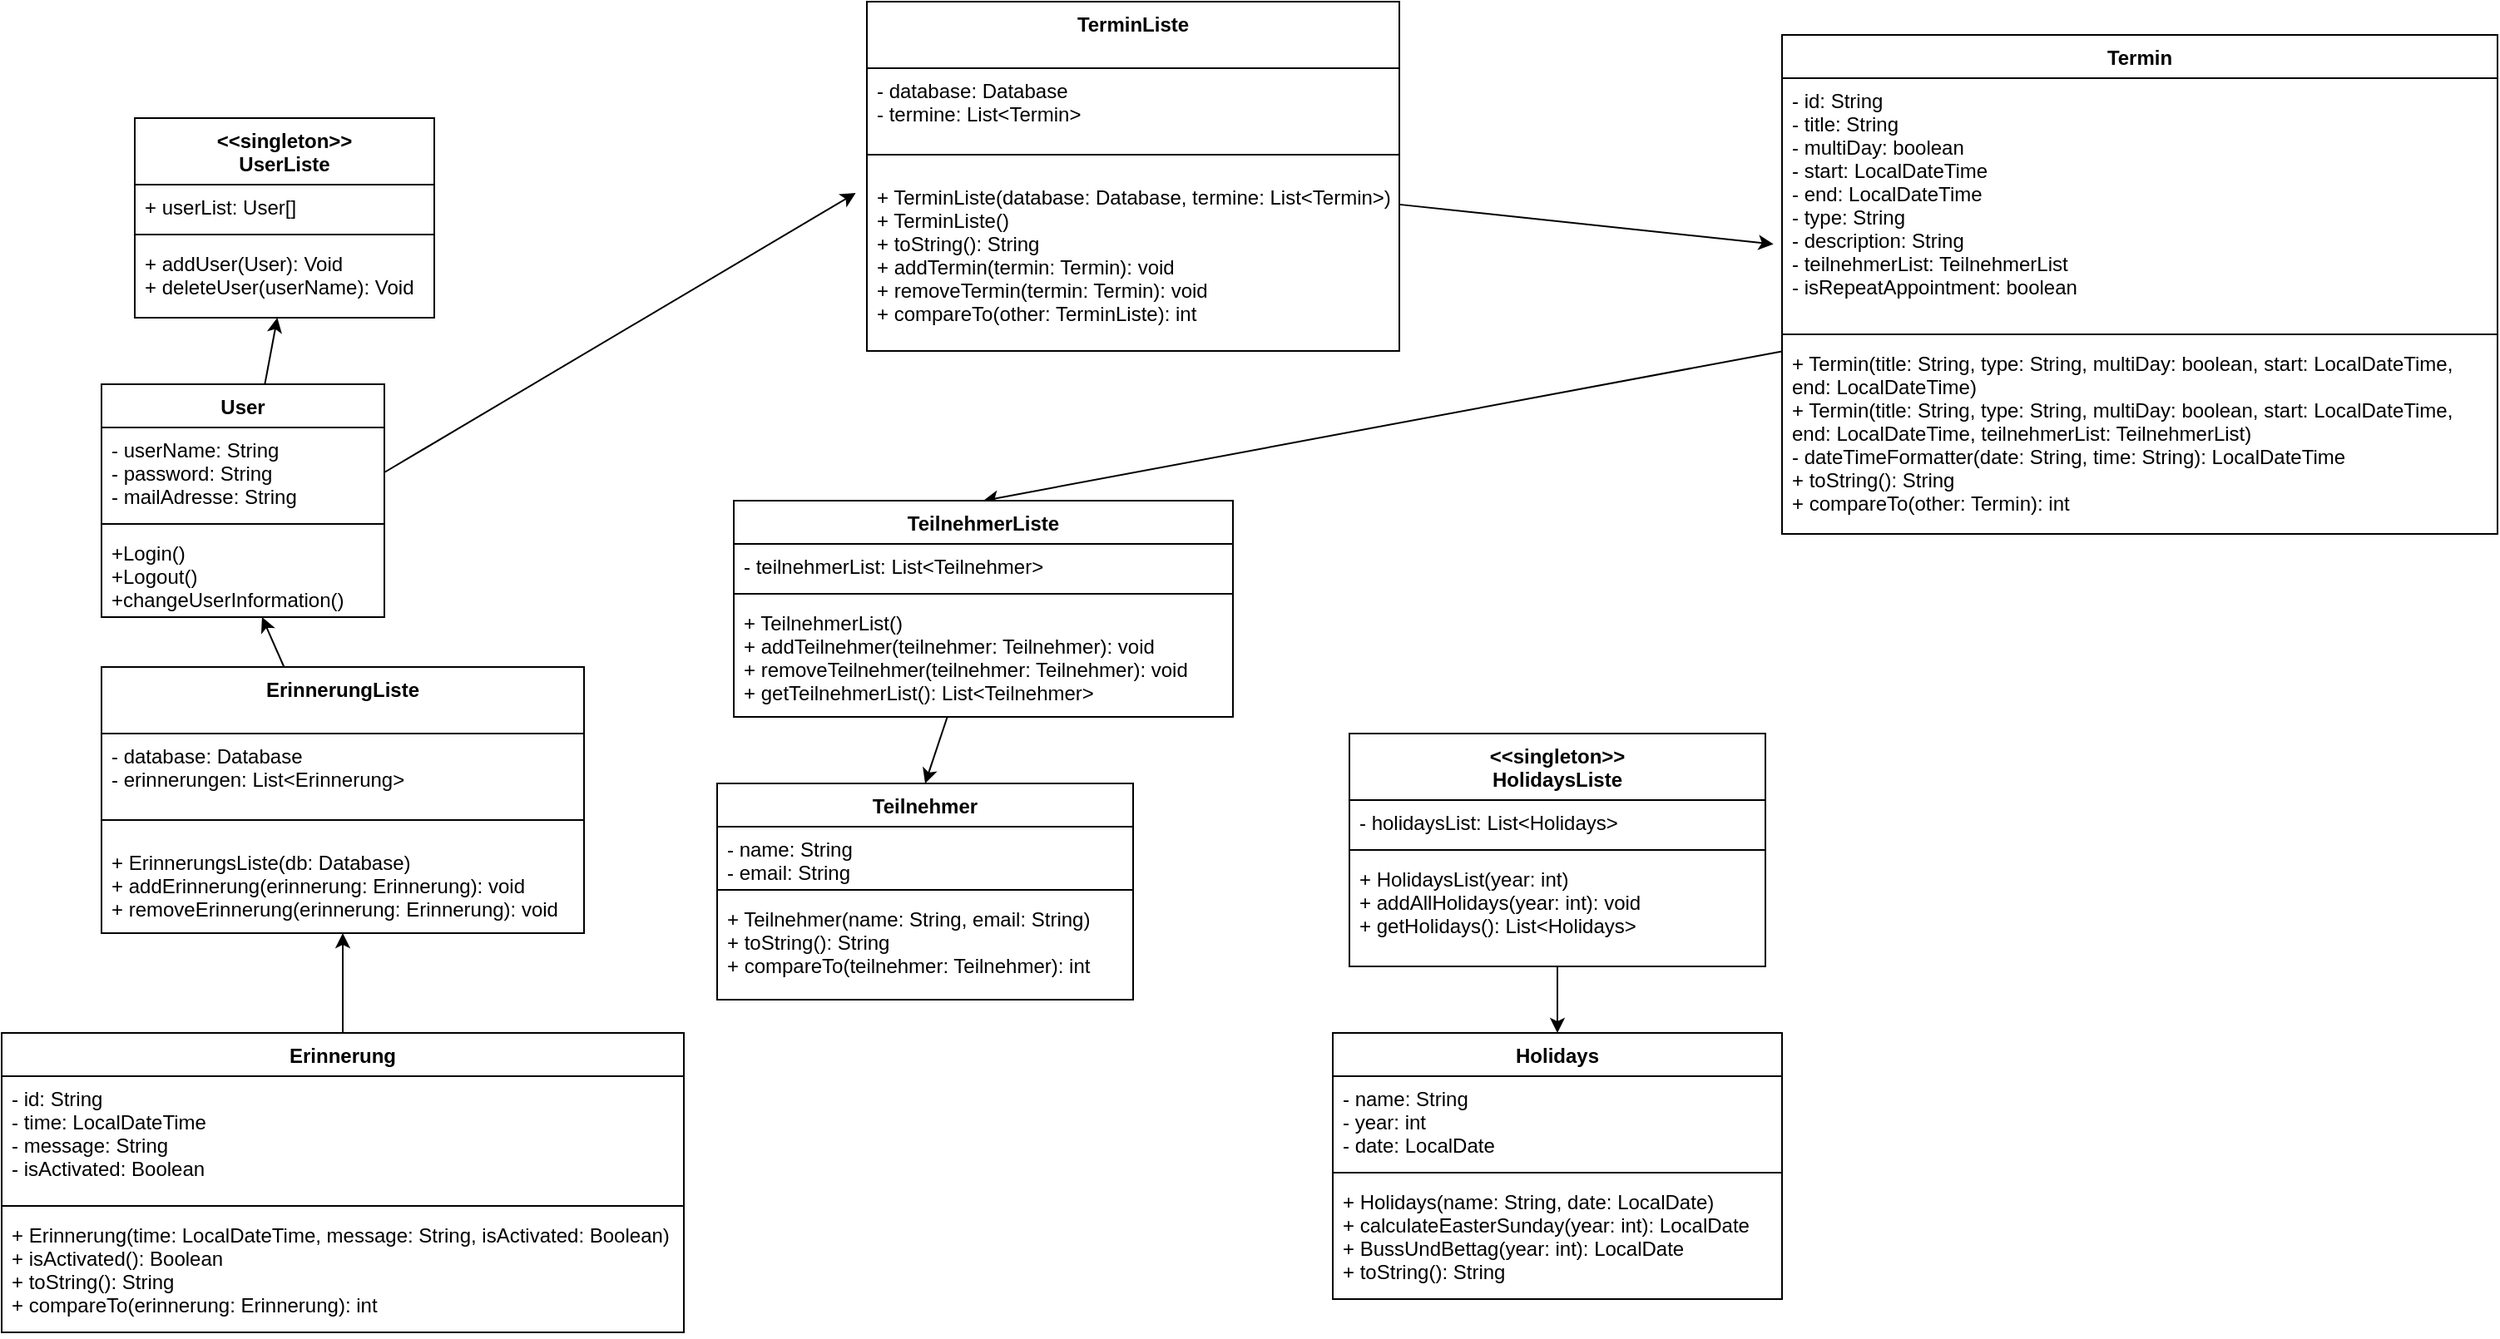 <mxfile>
    <diagram id="RnCAbHXZEWv3m2a2wMSm" name="Entwurfsmodell">
        <mxGraphModel dx="1852" dy="1708" grid="1" gridSize="10" guides="1" tooltips="1" connect="1" arrows="1" fold="1" page="1" pageScale="1" pageWidth="850" pageHeight="1100" math="0" shadow="0">
            <root>
                <mxCell id="0"/>
                <mxCell id="1" parent="0"/>
                <mxCell id="40" style="edgeStyle=none;html=1;entryX=0.5;entryY=0;entryDx=0;entryDy=0;" parent="1" source="9" target="oJJDpvnq0dzQTzhuaAB8-20" edge="1">
                    <mxGeometry relative="1" as="geometry"/>
                </mxCell>
                <mxCell id="9" value="Termin&#10;" style="swimlane;fontStyle=1;align=center;verticalAlign=top;childLayout=stackLayout;horizontal=1;startSize=26;horizontalStack=0;resizeParent=1;resizeParentMax=0;resizeLast=0;collapsible=1;marginBottom=0;" parent="1" vertex="1">
                    <mxGeometry x="860" y="-10" width="430" height="300" as="geometry"/>
                </mxCell>
                <mxCell id="10" value="- id: String&#10;- title: String&#10;- multiDay: boolean&#10;- start: LocalDateTime&#10;- end: LocalDateTime&#10;- type: String&#10;- description: String&#10;- teilnehmerList: TeilnehmerList&#10;- isRepeatAppointment: boolean" style="text;strokeColor=none;fillColor=none;align=left;verticalAlign=top;spacingLeft=4;spacingRight=4;overflow=hidden;rotatable=0;points=[[0,0.5],[1,0.5]];portConstraint=eastwest;" parent="9" vertex="1">
                    <mxGeometry y="26" width="430" height="150" as="geometry"/>
                </mxCell>
                <mxCell id="11" value="" style="line;strokeWidth=1;fillColor=none;align=left;verticalAlign=middle;spacingTop=-1;spacingLeft=3;spacingRight=3;rotatable=0;labelPosition=right;points=[];portConstraint=eastwest;strokeColor=inherit;" parent="9" vertex="1">
                    <mxGeometry y="176" width="430" height="8" as="geometry"/>
                </mxCell>
                <mxCell id="12" value="+ Termin(title: String, type: String, multiDay: boolean, start: LocalDateTime, &#10;end: LocalDateTime)&#10;+ Termin(title: String, type: String, multiDay: boolean, start: LocalDateTime, &#10;end: LocalDateTime, teilnehmerList: TeilnehmerList)&#10;- dateTimeFormatter(date: String, time: String): LocalDateTime&#10;+ toString(): String&#10;+ compareTo(other: Termin): int" style="text;strokeColor=none;fillColor=none;align=left;verticalAlign=top;spacingLeft=4;spacingRight=4;overflow=hidden;rotatable=0;points=[[0,0.5],[1,0.5]];portConstraint=eastwest;" parent="9" vertex="1">
                    <mxGeometry y="184" width="430" height="116" as="geometry"/>
                </mxCell>
                <mxCell id="14" value="" style="edgeStyle=none;html=1;" parent="1" source="dcRrBybGAVeXpD_Szm-j-15" target="dcRrBybGAVeXpD_Szm-j-43" edge="1">
                    <mxGeometry relative="1" as="geometry"/>
                </mxCell>
                <mxCell id="dcRrBybGAVeXpD_Szm-j-15" value="Erinnerung" style="swimlane;fontStyle=1;align=center;verticalAlign=top;childLayout=stackLayout;horizontal=1;startSize=26;horizontalStack=0;resizeParent=1;resizeParentMax=0;resizeLast=0;collapsible=1;marginBottom=0;" parent="1" vertex="1">
                    <mxGeometry x="-210" y="590" width="410" height="180" as="geometry"/>
                </mxCell>
                <mxCell id="dcRrBybGAVeXpD_Szm-j-16" value="- id: String&#10;- time: LocalDateTime&#10;- message: String&#10;- isActivated: Boolean" style="text;strokeColor=none;fillColor=none;align=left;verticalAlign=top;spacingLeft=4;spacingRight=4;overflow=hidden;rotatable=0;points=[[0,0.5],[1,0.5]];portConstraint=eastwest;" parent="dcRrBybGAVeXpD_Szm-j-15" vertex="1">
                    <mxGeometry y="26" width="410" height="74" as="geometry"/>
                </mxCell>
                <mxCell id="dcRrBybGAVeXpD_Szm-j-17" value="" style="line;strokeWidth=1;fillColor=none;align=left;verticalAlign=middle;spacingTop=-1;spacingLeft=3;spacingRight=3;rotatable=0;labelPosition=right;points=[];portConstraint=eastwest;strokeColor=inherit;" parent="dcRrBybGAVeXpD_Szm-j-15" vertex="1">
                    <mxGeometry y="100" width="410" height="8" as="geometry"/>
                </mxCell>
                <mxCell id="dcRrBybGAVeXpD_Szm-j-18" value="+ Erinnerung(time: LocalDateTime, message: String, isActivated: Boolean)&#10;+ isActivated(): Boolean&#10;+ toString(): String&#10;+ compareTo(erinnerung: Erinnerung): int" style="text;strokeColor=none;fillColor=none;align=left;verticalAlign=top;spacingLeft=4;spacingRight=4;overflow=hidden;rotatable=0;points=[[0,0.5],[1,0.5]];portConstraint=eastwest;" parent="dcRrBybGAVeXpD_Szm-j-15" vertex="1">
                    <mxGeometry y="108" width="410" height="72" as="geometry"/>
                </mxCell>
                <mxCell id="dcRrBybGAVeXpD_Szm-j-19" value="Holidays" style="swimlane;fontStyle=1;align=center;verticalAlign=top;childLayout=stackLayout;horizontal=1;startSize=26;horizontalStack=0;resizeParent=1;resizeParentMax=0;resizeLast=0;collapsible=1;marginBottom=0;" parent="1" vertex="1">
                    <mxGeometry x="590" y="590" width="270" height="160" as="geometry"/>
                </mxCell>
                <mxCell id="dcRrBybGAVeXpD_Szm-j-20" value="- name: String&#10;- year: int&#10;- date: LocalDate" style="text;strokeColor=none;fillColor=none;align=left;verticalAlign=top;spacingLeft=4;spacingRight=4;overflow=hidden;rotatable=0;points=[[0,0.5],[1,0.5]];portConstraint=eastwest;" parent="dcRrBybGAVeXpD_Szm-j-19" vertex="1">
                    <mxGeometry y="26" width="270" height="54" as="geometry"/>
                </mxCell>
                <mxCell id="dcRrBybGAVeXpD_Szm-j-21" value="" style="line;strokeWidth=1;fillColor=none;align=left;verticalAlign=middle;spacingTop=-1;spacingLeft=3;spacingRight=3;rotatable=0;labelPosition=right;points=[];portConstraint=eastwest;strokeColor=inherit;" parent="dcRrBybGAVeXpD_Szm-j-19" vertex="1">
                    <mxGeometry y="80" width="270" height="8" as="geometry"/>
                </mxCell>
                <mxCell id="dcRrBybGAVeXpD_Szm-j-22" value="+ Holidays(name: String, date: LocalDate)&#10;+ calculateEasterSunday(year: int): LocalDate&#10;+ BussUndBettag(year: int): LocalDate&#10;+ toString(): String" style="text;strokeColor=none;fillColor=none;align=left;verticalAlign=top;spacingLeft=4;spacingRight=4;overflow=hidden;rotatable=0;points=[[0,0.5],[1,0.5]];portConstraint=eastwest;" parent="dcRrBybGAVeXpD_Szm-j-19" vertex="1">
                    <mxGeometry y="88" width="270" height="72" as="geometry"/>
                </mxCell>
                <mxCell id="oJJDpvnq0dzQTzhuaAB8-16" value="Teilnehmer&#10;" style="swimlane;fontStyle=1;align=center;verticalAlign=top;childLayout=stackLayout;horizontal=1;startSize=26;horizontalStack=0;resizeParent=1;resizeParentMax=0;resizeLast=0;collapsible=1;marginBottom=0;" parent="1" vertex="1">
                    <mxGeometry x="220" y="440" width="250" height="130" as="geometry"/>
                </mxCell>
                <mxCell id="oJJDpvnq0dzQTzhuaAB8-17" value="- name: String&#10;- email: String" style="text;strokeColor=none;fillColor=none;align=left;verticalAlign=top;spacingLeft=4;spacingRight=4;overflow=hidden;rotatable=0;points=[[0,0.5],[1,0.5]];portConstraint=eastwest;" parent="oJJDpvnq0dzQTzhuaAB8-16" vertex="1">
                    <mxGeometry y="26" width="250" height="34" as="geometry"/>
                </mxCell>
                <mxCell id="oJJDpvnq0dzQTzhuaAB8-18" value="" style="line;strokeWidth=1;fillColor=none;align=left;verticalAlign=middle;spacingTop=-1;spacingLeft=3;spacingRight=3;rotatable=0;labelPosition=right;points=[];portConstraint=eastwest;strokeColor=inherit;" parent="oJJDpvnq0dzQTzhuaAB8-16" vertex="1">
                    <mxGeometry y="60" width="250" height="8" as="geometry"/>
                </mxCell>
                <mxCell id="oJJDpvnq0dzQTzhuaAB8-19" value="+ Teilnehmer(name: String, email: String)&#10;+ toString(): String&#10;+ compareTo(teilnehmer: Teilnehmer): int" style="text;strokeColor=none;fillColor=none;align=left;verticalAlign=top;spacingLeft=4;spacingRight=4;overflow=hidden;rotatable=0;points=[[0,0.5],[1,0.5]];portConstraint=eastwest;" parent="oJJDpvnq0dzQTzhuaAB8-16" vertex="1">
                    <mxGeometry y="68" width="250" height="62" as="geometry"/>
                </mxCell>
                <mxCell id="41" style="edgeStyle=none;html=1;entryX=0.5;entryY=0;entryDx=0;entryDy=0;" parent="1" source="oJJDpvnq0dzQTzhuaAB8-20" target="oJJDpvnq0dzQTzhuaAB8-16" edge="1">
                    <mxGeometry relative="1" as="geometry"/>
                </mxCell>
                <mxCell id="oJJDpvnq0dzQTzhuaAB8-20" value="TeilnehmerListe" style="swimlane;fontStyle=1;align=center;verticalAlign=top;childLayout=stackLayout;horizontal=1;startSize=26;horizontalStack=0;resizeParent=1;resizeParentMax=0;resizeLast=0;collapsible=1;marginBottom=0;" parent="1" vertex="1">
                    <mxGeometry x="230" y="270" width="300" height="130" as="geometry"/>
                </mxCell>
                <mxCell id="oJJDpvnq0dzQTzhuaAB8-21" value="- teilnehmerList: List&lt;Teilnehmer&gt;&#10;" style="text;strokeColor=none;fillColor=none;align=left;verticalAlign=top;spacingLeft=4;spacingRight=4;overflow=hidden;rotatable=0;points=[[0,0.5],[1,0.5]];portConstraint=eastwest;" parent="oJJDpvnq0dzQTzhuaAB8-20" vertex="1">
                    <mxGeometry y="26" width="300" height="26" as="geometry"/>
                </mxCell>
                <mxCell id="oJJDpvnq0dzQTzhuaAB8-22" value="" style="line;strokeWidth=1;fillColor=none;align=left;verticalAlign=middle;spacingTop=-1;spacingLeft=3;spacingRight=3;rotatable=0;labelPosition=right;points=[];portConstraint=eastwest;strokeColor=inherit;" parent="oJJDpvnq0dzQTzhuaAB8-20" vertex="1">
                    <mxGeometry y="52" width="300" height="8" as="geometry"/>
                </mxCell>
                <mxCell id="oJJDpvnq0dzQTzhuaAB8-23" value="+ TeilnehmerList()&#10;+ addTeilnehmer(teilnehmer: Teilnehmer): void&#10;+ removeTeilnehmer(teilnehmer: Teilnehmer): void&#10;+ getTeilnehmerList(): List&lt;Teilnehmer&gt;" style="text;strokeColor=none;fillColor=none;align=left;verticalAlign=top;spacingLeft=4;spacingRight=4;overflow=hidden;rotatable=0;points=[[0,0.5],[1,0.5]];portConstraint=eastwest;" parent="oJJDpvnq0dzQTzhuaAB8-20" vertex="1">
                    <mxGeometry y="60" width="300" height="70" as="geometry"/>
                </mxCell>
                <mxCell id="27" value="" style="edgeStyle=none;html=1;" parent="1" source="dcRrBybGAVeXpD_Szm-j-27" target="dcRrBybGAVeXpD_Szm-j-19" edge="1">
                    <mxGeometry relative="1" as="geometry"/>
                </mxCell>
                <mxCell id="dcRrBybGAVeXpD_Szm-j-27" value="&lt;&lt;singleton&gt;&gt;&#10;HolidaysListe" style="swimlane;fontStyle=1;align=center;verticalAlign=top;childLayout=stackLayout;horizontal=1;startSize=40;horizontalStack=0;resizeParent=1;resizeParentMax=0;resizeLast=0;collapsible=1;marginBottom=0;" parent="1" vertex="1">
                    <mxGeometry x="600" y="410" width="250" height="140" as="geometry"/>
                </mxCell>
                <mxCell id="dcRrBybGAVeXpD_Szm-j-28" value="- holidaysList: List&lt;Holidays&gt;" style="text;strokeColor=none;fillColor=none;align=left;verticalAlign=top;spacingLeft=4;spacingRight=4;overflow=hidden;rotatable=0;points=[[0,0.5],[1,0.5]];portConstraint=eastwest;" parent="dcRrBybGAVeXpD_Szm-j-27" vertex="1">
                    <mxGeometry y="40" width="250" height="26" as="geometry"/>
                </mxCell>
                <mxCell id="dcRrBybGAVeXpD_Szm-j-29" value="" style="line;strokeWidth=1;fillColor=none;align=left;verticalAlign=middle;spacingTop=-1;spacingLeft=3;spacingRight=3;rotatable=0;labelPosition=right;points=[];portConstraint=eastwest;strokeColor=inherit;" parent="dcRrBybGAVeXpD_Szm-j-27" vertex="1">
                    <mxGeometry y="66" width="250" height="8" as="geometry"/>
                </mxCell>
                <mxCell id="dcRrBybGAVeXpD_Szm-j-30" value="+ HolidaysList(year: int)&#10;+ addAllHolidays(year: int): void&#10;+ getHolidays(): List&lt;Holidays&gt;" style="text;strokeColor=none;fillColor=none;align=left;verticalAlign=top;spacingLeft=4;spacingRight=4;overflow=hidden;rotatable=0;points=[[0,0.5],[1,0.5]];portConstraint=eastwest;" parent="dcRrBybGAVeXpD_Szm-j-27" vertex="1">
                    <mxGeometry y="74" width="250" height="66" as="geometry"/>
                </mxCell>
                <mxCell id="36" style="edgeStyle=none;html=1;entryX=-0.012;entryY=0.665;entryDx=0;entryDy=0;entryPerimeter=0;" parent="1" source="dcRrBybGAVeXpD_Szm-j-36" target="10" edge="1">
                    <mxGeometry relative="1" as="geometry"/>
                </mxCell>
                <mxCell id="dcRrBybGAVeXpD_Szm-j-36" value="TerminListe" style="swimlane;fontStyle=1;align=center;verticalAlign=top;childLayout=stackLayout;horizontal=1;startSize=40;horizontalStack=0;resizeParent=1;resizeParentMax=0;resizeLast=0;collapsible=1;marginBottom=0;fontSize=12;" parent="1" vertex="1">
                    <mxGeometry x="310" y="-30" width="320" height="210" as="geometry"/>
                </mxCell>
                <mxCell id="dcRrBybGAVeXpD_Szm-j-37" value="- database: Database&#10;- termine: List&lt;Termin&gt;" style="text;strokeColor=none;fillColor=none;align=left;verticalAlign=top;spacingLeft=4;spacingRight=4;overflow=hidden;rotatable=0;points=[[0,0.5],[1,0.5]];portConstraint=eastwest;" parent="dcRrBybGAVeXpD_Szm-j-36" vertex="1">
                    <mxGeometry y="40" width="320" height="40" as="geometry"/>
                </mxCell>
                <mxCell id="dcRrBybGAVeXpD_Szm-j-38" value="" style="line;strokeWidth=1;fillColor=none;align=left;verticalAlign=middle;spacingTop=-1;spacingLeft=3;spacingRight=3;rotatable=0;labelPosition=right;points=[];portConstraint=eastwest;strokeColor=inherit;" parent="dcRrBybGAVeXpD_Szm-j-36" vertex="1">
                    <mxGeometry y="80" width="320" height="24" as="geometry"/>
                </mxCell>
                <mxCell id="dcRrBybGAVeXpD_Szm-j-39" value="+ TerminListe(database: Database, termine: List&lt;Termin&gt;)&#10;+ TerminListe()&#10;+ toString(): String&#10;+ addTermin(termin: Termin): void&#10;+ removeTermin(termin: Termin): void&#10;+ compareTo(other: TerminListe): int" style="text;strokeColor=none;fillColor=none;align=left;verticalAlign=top;spacingLeft=4;spacingRight=4;overflow=hidden;rotatable=0;points=[[0,0.5],[1,0.5]];portConstraint=eastwest;" parent="dcRrBybGAVeXpD_Szm-j-36" vertex="1">
                    <mxGeometry y="104" width="320" height="106" as="geometry"/>
                </mxCell>
                <mxCell id="13" value="" style="edgeStyle=none;html=1;" parent="1" source="dcRrBybGAVeXpD_Szm-j-40" target="dcRrBybGAVeXpD_Szm-j-47" edge="1">
                    <mxGeometry relative="1" as="geometry"/>
                </mxCell>
                <mxCell id="dcRrBybGAVeXpD_Szm-j-40" value="ErinnerungListe" style="swimlane;fontStyle=1;align=center;verticalAlign=top;childLayout=stackLayout;horizontal=1;startSize=40;horizontalStack=0;resizeParent=1;resizeParentMax=0;resizeLast=0;collapsible=1;marginBottom=0;fontSize=12;" parent="1" vertex="1">
                    <mxGeometry x="-150" y="370" width="290" height="160" as="geometry"/>
                </mxCell>
                <mxCell id="dcRrBybGAVeXpD_Szm-j-41" value="- database: Database&#10;- erinnerungen: List&lt;Erinnerung&gt;&#10;" style="text;strokeColor=none;fillColor=none;align=left;verticalAlign=top;spacingLeft=4;spacingRight=4;overflow=hidden;rotatable=0;points=[[0,0.5],[1,0.5]];portConstraint=eastwest;" parent="dcRrBybGAVeXpD_Szm-j-40" vertex="1">
                    <mxGeometry y="40" width="290" height="40" as="geometry"/>
                </mxCell>
                <mxCell id="dcRrBybGAVeXpD_Szm-j-42" value="" style="line;strokeWidth=1;fillColor=none;align=left;verticalAlign=middle;spacingTop=-1;spacingLeft=3;spacingRight=3;rotatable=0;labelPosition=right;points=[];portConstraint=eastwest;strokeColor=inherit;" parent="dcRrBybGAVeXpD_Szm-j-40" vertex="1">
                    <mxGeometry y="80" width="290" height="24" as="geometry"/>
                </mxCell>
                <mxCell id="dcRrBybGAVeXpD_Szm-j-43" value="+ ErinnerungsListe(db: Database)&#10;+ addErinnerung(erinnerung: Erinnerung): void&#10;+ removeErinnerung(erinnerung: Erinnerung): void&#10;" style="text;strokeColor=none;fillColor=none;align=left;verticalAlign=top;spacingLeft=4;spacingRight=4;overflow=hidden;rotatable=0;points=[[0,0.5],[1,0.5]];portConstraint=eastwest;" parent="dcRrBybGAVeXpD_Szm-j-40" vertex="1">
                    <mxGeometry y="104" width="290" height="56" as="geometry"/>
                </mxCell>
                <mxCell id="15" value="" style="edgeStyle=none;html=1;" parent="1" source="dcRrBybGAVeXpD_Szm-j-44" target="dcRrBybGAVeXpD_Szm-j-51" edge="1">
                    <mxGeometry relative="1" as="geometry"/>
                </mxCell>
                <mxCell id="dcRrBybGAVeXpD_Szm-j-44" value="User" style="swimlane;fontStyle=1;align=center;verticalAlign=top;childLayout=stackLayout;horizontal=1;startSize=26;horizontalStack=0;resizeParent=1;resizeParentMax=0;resizeLast=0;collapsible=1;marginBottom=0;" parent="1" vertex="1">
                    <mxGeometry x="-150" y="200" width="170" height="140" as="geometry"/>
                </mxCell>
                <mxCell id="dcRrBybGAVeXpD_Szm-j-45" value="- userName: String&#10;- password: String&#10;- mailAdresse: String" style="text;strokeColor=none;fillColor=none;align=left;verticalAlign=top;spacingLeft=4;spacingRight=4;overflow=hidden;rotatable=0;points=[[0,0.5],[1,0.5]];portConstraint=eastwest;" parent="dcRrBybGAVeXpD_Szm-j-44" vertex="1">
                    <mxGeometry y="26" width="170" height="54" as="geometry"/>
                </mxCell>
                <mxCell id="dcRrBybGAVeXpD_Szm-j-46" value="" style="line;strokeWidth=1;fillColor=none;align=left;verticalAlign=middle;spacingTop=-1;spacingLeft=3;spacingRight=3;rotatable=0;labelPosition=right;points=[];portConstraint=eastwest;strokeColor=inherit;" parent="dcRrBybGAVeXpD_Szm-j-44" vertex="1">
                    <mxGeometry y="80" width="170" height="8" as="geometry"/>
                </mxCell>
                <mxCell id="dcRrBybGAVeXpD_Szm-j-47" value="+Login()&#10;+Logout()&#10;+changeUserInformation()" style="text;strokeColor=none;fillColor=none;align=left;verticalAlign=top;spacingLeft=4;spacingRight=4;overflow=hidden;rotatable=0;points=[[0,0.5],[1,0.5]];portConstraint=eastwest;" parent="dcRrBybGAVeXpD_Szm-j-44" vertex="1">
                    <mxGeometry y="88" width="170" height="52" as="geometry"/>
                </mxCell>
                <mxCell id="dcRrBybGAVeXpD_Szm-j-48" value="&lt;&lt;singleton&gt;&gt;&#10;UserListe" style="swimlane;fontStyle=1;align=center;verticalAlign=top;childLayout=stackLayout;horizontal=1;startSize=40;horizontalStack=0;resizeParent=1;resizeParentMax=0;resizeLast=0;collapsible=1;marginBottom=0;" parent="1" vertex="1">
                    <mxGeometry x="-130" y="40" width="180" height="120" as="geometry"/>
                </mxCell>
                <mxCell id="dcRrBybGAVeXpD_Szm-j-49" value="+ userList: User[]" style="text;strokeColor=none;fillColor=none;align=left;verticalAlign=top;spacingLeft=4;spacingRight=4;overflow=hidden;rotatable=0;points=[[0,0.5],[1,0.5]];portConstraint=eastwest;" parent="dcRrBybGAVeXpD_Szm-j-48" vertex="1">
                    <mxGeometry y="40" width="180" height="26" as="geometry"/>
                </mxCell>
                <mxCell id="dcRrBybGAVeXpD_Szm-j-50" value="" style="line;strokeWidth=1;fillColor=none;align=left;verticalAlign=middle;spacingTop=-1;spacingLeft=3;spacingRight=3;rotatable=0;labelPosition=right;points=[];portConstraint=eastwest;strokeColor=inherit;" parent="dcRrBybGAVeXpD_Szm-j-48" vertex="1">
                    <mxGeometry y="66" width="180" height="8" as="geometry"/>
                </mxCell>
                <mxCell id="dcRrBybGAVeXpD_Szm-j-51" value="+ addUser(User): Void&#10;+ deleteUser(userName): Void" style="text;strokeColor=none;fillColor=none;align=left;verticalAlign=top;spacingLeft=4;spacingRight=4;overflow=hidden;rotatable=0;points=[[0,0.5],[1,0.5]];portConstraint=eastwest;" parent="dcRrBybGAVeXpD_Szm-j-48" vertex="1">
                    <mxGeometry y="74" width="180" height="46" as="geometry"/>
                </mxCell>
                <mxCell id="35" style="edgeStyle=none;html=1;entryX=-0.021;entryY=0.104;entryDx=0;entryDy=0;exitX=1;exitY=0.5;exitDx=0;exitDy=0;entryPerimeter=0;" parent="1" source="dcRrBybGAVeXpD_Szm-j-45" target="dcRrBybGAVeXpD_Szm-j-39" edge="1">
                    <mxGeometry relative="1" as="geometry">
                        <mxPoint x="120" y="-10" as="targetPoint"/>
                    </mxGeometry>
                </mxCell>
            </root>
        </mxGraphModel>
    </diagram>
    <diagram id="q3oKAQA6aT6D6fzqYYia" name="Systemmodell">
        <mxGraphModel dx="3355" dy="2620" grid="1" gridSize="10" guides="1" tooltips="1" connect="1" arrows="1" fold="1" page="1" pageScale="1" pageWidth="850" pageHeight="1100" math="0" shadow="0">
            <root>
                <mxCell id="0"/>
                <mxCell id="1" parent="0"/>
                <mxCell id="dBTF43Ni8yDj-t4TLqQg-40" value="User" style="swimlane;fontStyle=1;align=center;verticalAlign=top;childLayout=stackLayout;horizontal=1;startSize=26;horizontalStack=0;resizeParent=1;resizeParentMax=0;resizeLast=0;collapsible=1;marginBottom=0;" parent="1" vertex="1">
                    <mxGeometry x="-140" y="450" width="170" height="194" as="geometry"/>
                </mxCell>
                <mxCell id="emuIYMM1RLSr2C4sceF2-3" value="- userName: String&#10;- password: String&#10;- mailAdresse: String" style="text;strokeColor=none;fillColor=none;align=left;verticalAlign=top;spacingLeft=4;spacingRight=4;overflow=hidden;rotatable=0;points=[[0,0.5],[1,0.5]];portConstraint=eastwest;" parent="dBTF43Ni8yDj-t4TLqQg-40" vertex="1">
                    <mxGeometry y="26" width="170" height="54" as="geometry"/>
                </mxCell>
                <mxCell id="dBTF43Ni8yDj-t4TLqQg-41" value="- userName: String&#10;- password: String&#10;- mailAdresse: String" style="text;strokeColor=none;fillColor=none;align=left;verticalAlign=top;spacingLeft=4;spacingRight=4;overflow=hidden;rotatable=0;points=[[0,0.5],[1,0.5]];portConstraint=eastwest;" parent="dBTF43Ni8yDj-t4TLqQg-40" vertex="1">
                    <mxGeometry y="80" width="170" height="54" as="geometry"/>
                </mxCell>
                <mxCell id="dBTF43Ni8yDj-t4TLqQg-42" value="" style="line;strokeWidth=1;fillColor=none;align=left;verticalAlign=middle;spacingTop=-1;spacingLeft=3;spacingRight=3;rotatable=0;labelPosition=right;points=[];portConstraint=eastwest;strokeColor=inherit;" parent="dBTF43Ni8yDj-t4TLqQg-40" vertex="1">
                    <mxGeometry y="134" width="170" height="8" as="geometry"/>
                </mxCell>
                <mxCell id="dBTF43Ni8yDj-t4TLqQg-43" value="+Login()&#10;+Logout()&#10;+changeUserInformation()" style="text;strokeColor=none;fillColor=none;align=left;verticalAlign=top;spacingLeft=4;spacingRight=4;overflow=hidden;rotatable=0;points=[[0,0.5],[1,0.5]];portConstraint=eastwest;" parent="dBTF43Ni8yDj-t4TLqQg-40" vertex="1">
                    <mxGeometry y="142" width="170" height="52" as="geometry"/>
                </mxCell>
                <mxCell id="dBTF43Ni8yDj-t4TLqQg-1" style="edgeStyle=none;html=1;" parent="1" source="dBTF43Ni8yDj-t4TLqQg-2" target="dBTF43Ni8yDj-t4TLqQg-20" edge="1">
                    <mxGeometry relative="1" as="geometry"/>
                </mxCell>
                <mxCell id="dBTF43Ni8yDj-t4TLqQg-2" value="Termin&#10;" style="swimlane;fontStyle=1;align=center;verticalAlign=top;childLayout=stackLayout;horizontal=1;startSize=26;horizontalStack=0;resizeParent=1;resizeParentMax=0;resizeLast=0;collapsible=1;marginBottom=0;" parent="1" vertex="1">
                    <mxGeometry x="820" y="310" width="430" height="300" as="geometry"/>
                </mxCell>
                <mxCell id="dBTF43Ni8yDj-t4TLqQg-3" value="- id: String&#10;- title: String&#10;- multiDay: boolean&#10;- start: LocalDateTime&#10;- end: LocalDateTime&#10;- type: String&#10;- description: String&#10;- teilnehmerList: TeilnehmerList&#10;- isRepeatAppointment: boolean" style="text;strokeColor=none;fillColor=none;align=left;verticalAlign=top;spacingLeft=4;spacingRight=4;overflow=hidden;rotatable=0;points=[[0,0.5],[1,0.5]];portConstraint=eastwest;" parent="dBTF43Ni8yDj-t4TLqQg-2" vertex="1">
                    <mxGeometry y="26" width="430" height="150" as="geometry"/>
                </mxCell>
                <mxCell id="dBTF43Ni8yDj-t4TLqQg-4" value="" style="line;strokeWidth=1;fillColor=none;align=left;verticalAlign=middle;spacingTop=-1;spacingLeft=3;spacingRight=3;rotatable=0;labelPosition=right;points=[];portConstraint=eastwest;strokeColor=inherit;" parent="dBTF43Ni8yDj-t4TLqQg-2" vertex="1">
                    <mxGeometry y="176" width="430" height="8" as="geometry"/>
                </mxCell>
                <mxCell id="dBTF43Ni8yDj-t4TLqQg-5" value="+ Termin(title: String, type: String, multiDay: boolean, start: LocalDateTime, &#10;end: LocalDateTime)&#10;+ Termin(title: String, type: String, multiDay: boolean, start: LocalDateTime, &#10;end: LocalDateTime, teilnehmerList: TeilnehmerList)&#10;- dateTimeFormatter(date: String, time: String): LocalDateTime&#10;+ toString(): String&#10;+ compareTo(other: Termin): int" style="text;strokeColor=none;fillColor=none;align=left;verticalAlign=top;spacingLeft=4;spacingRight=4;overflow=hidden;rotatable=0;points=[[0,0.5],[1,0.5]];portConstraint=eastwest;" parent="dBTF43Ni8yDj-t4TLqQg-2" vertex="1">
                    <mxGeometry y="184" width="430" height="116" as="geometry"/>
                </mxCell>
                <mxCell id="dBTF43Ni8yDj-t4TLqQg-6" value="" style="edgeStyle=none;html=1;" parent="1" source="dBTF43Ni8yDj-t4TLqQg-7" target="dBTF43Ni8yDj-t4TLqQg-35" edge="1">
                    <mxGeometry relative="1" as="geometry"/>
                </mxCell>
                <mxCell id="dBTF43Ni8yDj-t4TLqQg-7" value="Erinnerung" style="swimlane;fontStyle=1;align=center;verticalAlign=top;childLayout=stackLayout;horizontal=1;startSize=26;horizontalStack=0;resizeParent=1;resizeParentMax=0;resizeLast=0;collapsible=1;marginBottom=0;" parent="1" vertex="1">
                    <mxGeometry x="-250" y="920" width="410" height="180" as="geometry"/>
                </mxCell>
                <mxCell id="dBTF43Ni8yDj-t4TLqQg-8" value="- id: String&#10;- time: LocalDateTime&#10;- message: String&#10;- isActivated: Boolean" style="text;strokeColor=none;fillColor=none;align=left;verticalAlign=top;spacingLeft=4;spacingRight=4;overflow=hidden;rotatable=0;points=[[0,0.5],[1,0.5]];portConstraint=eastwest;" parent="dBTF43Ni8yDj-t4TLqQg-7" vertex="1">
                    <mxGeometry y="26" width="410" height="74" as="geometry"/>
                </mxCell>
                <mxCell id="dBTF43Ni8yDj-t4TLqQg-9" value="" style="line;strokeWidth=1;fillColor=none;align=left;verticalAlign=middle;spacingTop=-1;spacingLeft=3;spacingRight=3;rotatable=0;labelPosition=right;points=[];portConstraint=eastwest;strokeColor=inherit;" parent="dBTF43Ni8yDj-t4TLqQg-7" vertex="1">
                    <mxGeometry y="100" width="410" height="8" as="geometry"/>
                </mxCell>
                <mxCell id="dBTF43Ni8yDj-t4TLqQg-10" value="+ Erinnerung(time: LocalDateTime, message: String, isActivated: Boolean)&#10;+ isActivated(): Boolean&#10;+ toString(): String&#10;+ compareTo(erinnerung: Erinnerung): int" style="text;strokeColor=none;fillColor=none;align=left;verticalAlign=top;spacingLeft=4;spacingRight=4;overflow=hidden;rotatable=0;points=[[0,0.5],[1,0.5]];portConstraint=eastwest;" parent="dBTF43Ni8yDj-t4TLqQg-7" vertex="1">
                    <mxGeometry y="108" width="410" height="72" as="geometry"/>
                </mxCell>
                <mxCell id="dBTF43Ni8yDj-t4TLqQg-11" value="Holidays" style="swimlane;fontStyle=1;align=center;verticalAlign=top;childLayout=stackLayout;horizontal=1;startSize=26;horizontalStack=0;resizeParent=1;resizeParentMax=0;resizeLast=0;collapsible=1;marginBottom=0;" parent="1" vertex="1">
                    <mxGeometry x="550" y="910" width="270" height="160" as="geometry"/>
                </mxCell>
                <mxCell id="dBTF43Ni8yDj-t4TLqQg-12" value="- name: String&#10;- year: int&#10;- date: LocalDate" style="text;strokeColor=none;fillColor=none;align=left;verticalAlign=top;spacingLeft=4;spacingRight=4;overflow=hidden;rotatable=0;points=[[0,0.5],[1,0.5]];portConstraint=eastwest;" parent="dBTF43Ni8yDj-t4TLqQg-11" vertex="1">
                    <mxGeometry y="26" width="270" height="54" as="geometry"/>
                </mxCell>
                <mxCell id="dBTF43Ni8yDj-t4TLqQg-13" value="" style="line;strokeWidth=1;fillColor=none;align=left;verticalAlign=middle;spacingTop=-1;spacingLeft=3;spacingRight=3;rotatable=0;labelPosition=right;points=[];portConstraint=eastwest;strokeColor=inherit;" parent="dBTF43Ni8yDj-t4TLqQg-11" vertex="1">
                    <mxGeometry y="80" width="270" height="8" as="geometry"/>
                </mxCell>
                <mxCell id="dBTF43Ni8yDj-t4TLqQg-14" value="+ Holidays(name: String, date: LocalDate)&#10;+ calculateEasterSunday(year: int): LocalDate&#10;+ BussUndBettag(year: int): LocalDate&#10;+ toString(): String" style="text;strokeColor=none;fillColor=none;align=left;verticalAlign=top;spacingLeft=4;spacingRight=4;overflow=hidden;rotatable=0;points=[[0,0.5],[1,0.5]];portConstraint=eastwest;" parent="dBTF43Ni8yDj-t4TLqQg-11" vertex="1">
                    <mxGeometry y="88" width="270" height="72" as="geometry"/>
                </mxCell>
                <mxCell id="dBTF43Ni8yDj-t4TLqQg-15" value="Teilnehmer&#10;" style="swimlane;fontStyle=1;align=center;verticalAlign=top;childLayout=stackLayout;horizontal=1;startSize=26;horizontalStack=0;resizeParent=1;resizeParentMax=0;resizeLast=0;collapsible=1;marginBottom=0;" parent="1" vertex="1">
                    <mxGeometry x="1015" y="940" width="250" height="130" as="geometry"/>
                </mxCell>
                <mxCell id="dBTF43Ni8yDj-t4TLqQg-16" value="- name: String&#10;- email: String" style="text;strokeColor=none;fillColor=none;align=left;verticalAlign=top;spacingLeft=4;spacingRight=4;overflow=hidden;rotatable=0;points=[[0,0.5],[1,0.5]];portConstraint=eastwest;" parent="dBTF43Ni8yDj-t4TLqQg-15" vertex="1">
                    <mxGeometry y="26" width="250" height="34" as="geometry"/>
                </mxCell>
                <mxCell id="dBTF43Ni8yDj-t4TLqQg-17" value="" style="line;strokeWidth=1;fillColor=none;align=left;verticalAlign=middle;spacingTop=-1;spacingLeft=3;spacingRight=3;rotatable=0;labelPosition=right;points=[];portConstraint=eastwest;strokeColor=inherit;" parent="dBTF43Ni8yDj-t4TLqQg-15" vertex="1">
                    <mxGeometry y="60" width="250" height="8" as="geometry"/>
                </mxCell>
                <mxCell id="dBTF43Ni8yDj-t4TLqQg-18" value="+ Teilnehmer(name: String, email: String)&#10;+ toString(): String&#10;+ compareTo(teilnehmer: Teilnehmer): int" style="text;strokeColor=none;fillColor=none;align=left;verticalAlign=top;spacingLeft=4;spacingRight=4;overflow=hidden;rotatable=0;points=[[0,0.5],[1,0.5]];portConstraint=eastwest;" parent="dBTF43Ni8yDj-t4TLqQg-15" vertex="1">
                    <mxGeometry y="68" width="250" height="62" as="geometry"/>
                </mxCell>
                <mxCell id="dBTF43Ni8yDj-t4TLqQg-19" style="edgeStyle=none;html=1;entryX=0.5;entryY=0;entryDx=0;entryDy=0;" parent="1" source="dBTF43Ni8yDj-t4TLqQg-20" target="dBTF43Ni8yDj-t4TLqQg-15" edge="1">
                    <mxGeometry relative="1" as="geometry">
                        <mxPoint x="1140" y="940" as="targetPoint"/>
                    </mxGeometry>
                </mxCell>
                <mxCell id="dBTF43Ni8yDj-t4TLqQg-20" value="TeilnehmerListe" style="swimlane;fontStyle=1;align=center;verticalAlign=top;childLayout=stackLayout;horizontal=1;startSize=26;horizontalStack=0;resizeParent=1;resizeParentMax=0;resizeLast=0;collapsible=1;marginBottom=0;" parent="1" vertex="1">
                    <mxGeometry x="990" y="690" width="300" height="130" as="geometry"/>
                </mxCell>
                <mxCell id="dBTF43Ni8yDj-t4TLqQg-21" value="- teilnehmerList: List&lt;Teilnehmer&gt;&#10;" style="text;strokeColor=none;fillColor=none;align=left;verticalAlign=top;spacingLeft=4;spacingRight=4;overflow=hidden;rotatable=0;points=[[0,0.5],[1,0.5]];portConstraint=eastwest;" parent="dBTF43Ni8yDj-t4TLqQg-20" vertex="1">
                    <mxGeometry y="26" width="300" height="26" as="geometry"/>
                </mxCell>
                <mxCell id="dBTF43Ni8yDj-t4TLqQg-22" value="" style="line;strokeWidth=1;fillColor=none;align=left;verticalAlign=middle;spacingTop=-1;spacingLeft=3;spacingRight=3;rotatable=0;labelPosition=right;points=[];portConstraint=eastwest;strokeColor=inherit;" parent="dBTF43Ni8yDj-t4TLqQg-20" vertex="1">
                    <mxGeometry y="52" width="300" height="8" as="geometry"/>
                </mxCell>
                <mxCell id="dBTF43Ni8yDj-t4TLqQg-23" value="+ TeilnehmerList()&#10;+ addTeilnehmer(teilnehmer: Teilnehmer): void&#10;+ removeTeilnehmer(teilnehmer: Teilnehmer): void&#10;+ getTeilnehmerList(): List&lt;Teilnehmer&gt;" style="text;strokeColor=none;fillColor=none;align=left;verticalAlign=top;spacingLeft=4;spacingRight=4;overflow=hidden;rotatable=0;points=[[0,0.5],[1,0.5]];portConstraint=eastwest;" parent="dBTF43Ni8yDj-t4TLqQg-20" vertex="1">
                    <mxGeometry y="60" width="300" height="70" as="geometry"/>
                </mxCell>
                <mxCell id="dBTF43Ni8yDj-t4TLqQg-24" value="" style="edgeStyle=none;html=1;" parent="1" source="dBTF43Ni8yDj-t4TLqQg-25" target="dBTF43Ni8yDj-t4TLqQg-11" edge="1">
                    <mxGeometry relative="1" as="geometry"/>
                </mxCell>
                <mxCell id="dBTF43Ni8yDj-t4TLqQg-25" value="&lt;&lt;singleton&gt;&gt;&#10;HolidaysListe" style="swimlane;fontStyle=1;align=center;verticalAlign=top;childLayout=stackLayout;horizontal=1;startSize=40;horizontalStack=0;resizeParent=1;resizeParentMax=0;resizeLast=0;collapsible=1;marginBottom=0;" parent="1" vertex="1">
                    <mxGeometry x="560" y="730" width="250" height="140" as="geometry"/>
                </mxCell>
                <mxCell id="dBTF43Ni8yDj-t4TLqQg-26" value="- holidaysList: List&lt;Holidays&gt;" style="text;strokeColor=none;fillColor=none;align=left;verticalAlign=top;spacingLeft=4;spacingRight=4;overflow=hidden;rotatable=0;points=[[0,0.5],[1,0.5]];portConstraint=eastwest;" parent="dBTF43Ni8yDj-t4TLqQg-25" vertex="1">
                    <mxGeometry y="40" width="250" height="26" as="geometry"/>
                </mxCell>
                <mxCell id="dBTF43Ni8yDj-t4TLqQg-27" value="" style="line;strokeWidth=1;fillColor=none;align=left;verticalAlign=middle;spacingTop=-1;spacingLeft=3;spacingRight=3;rotatable=0;labelPosition=right;points=[];portConstraint=eastwest;strokeColor=inherit;" parent="dBTF43Ni8yDj-t4TLqQg-25" vertex="1">
                    <mxGeometry y="66" width="250" height="8" as="geometry"/>
                </mxCell>
                <mxCell id="dBTF43Ni8yDj-t4TLqQg-28" value="+ HolidaysList(year: int)&#10;+ addAllHolidays(year: int): void&#10;+ getHolidays(): List&lt;Holidays&gt;" style="text;strokeColor=none;fillColor=none;align=left;verticalAlign=top;spacingLeft=4;spacingRight=4;overflow=hidden;rotatable=0;points=[[0,0.5],[1,0.5]];portConstraint=eastwest;" parent="dBTF43Ni8yDj-t4TLqQg-25" vertex="1">
                    <mxGeometry y="74" width="250" height="66" as="geometry"/>
                </mxCell>
                <mxCell id="dBTF43Ni8yDj-t4TLqQg-29" style="edgeStyle=none;html=1;entryX=-0.012;entryY=0.665;entryDx=0;entryDy=0;entryPerimeter=0;" parent="1" source="dBTF43Ni8yDj-t4TLqQg-30" target="dBTF43Ni8yDj-t4TLqQg-3" edge="1">
                    <mxGeometry relative="1" as="geometry"/>
                </mxCell>
                <mxCell id="dBTF43Ni8yDj-t4TLqQg-30" value="&lt;&lt;singleton&gt;&gt;&#10;TerminListe" style="swimlane;fontStyle=1;align=center;verticalAlign=top;childLayout=stackLayout;horizontal=1;startSize=40;horizontalStack=0;resizeParent=1;resizeParentMax=0;resizeLast=0;collapsible=1;marginBottom=0;fontSize=12;" parent="1" vertex="1">
                    <mxGeometry x="270" y="290" width="320" height="210" as="geometry"/>
                </mxCell>
                <mxCell id="dBTF43Ni8yDj-t4TLqQg-31" value="- database: Database&#10;- termine: List&lt;Termin&gt;" style="text;strokeColor=none;fillColor=none;align=left;verticalAlign=top;spacingLeft=4;spacingRight=4;overflow=hidden;rotatable=0;points=[[0,0.5],[1,0.5]];portConstraint=eastwest;" parent="dBTF43Ni8yDj-t4TLqQg-30" vertex="1">
                    <mxGeometry y="40" width="320" height="40" as="geometry"/>
                </mxCell>
                <mxCell id="dBTF43Ni8yDj-t4TLqQg-32" value="" style="line;strokeWidth=1;fillColor=none;align=left;verticalAlign=middle;spacingTop=-1;spacingLeft=3;spacingRight=3;rotatable=0;labelPosition=right;points=[];portConstraint=eastwest;strokeColor=inherit;" parent="dBTF43Ni8yDj-t4TLqQg-30" vertex="1">
                    <mxGeometry y="80" width="320" height="24" as="geometry"/>
                </mxCell>
                <mxCell id="dBTF43Ni8yDj-t4TLqQg-33" value="+ TerminListe(database: Database, termine: List&lt;Termin&gt;)&#10;+ TerminListe()&#10;+ toString(): String&#10;+ addTermin(termin: Termin): void&#10;+ removeTermin(termin: Termin): void&#10;+ compareTo(other: TerminListe): int" style="text;strokeColor=none;fillColor=none;align=left;verticalAlign=top;spacingLeft=4;spacingRight=4;overflow=hidden;rotatable=0;points=[[0,0.5],[1,0.5]];portConstraint=eastwest;" parent="dBTF43Ni8yDj-t4TLqQg-30" vertex="1">
                    <mxGeometry y="104" width="320" height="106" as="geometry"/>
                </mxCell>
                <mxCell id="dBTF43Ni8yDj-t4TLqQg-34" value="" style="edgeStyle=none;html=1;exitX=0.466;exitY=0;exitDx=0;exitDy=0;exitPerimeter=0;" parent="1" source="dBTF43Ni8yDj-t4TLqQg-35" target="dBTF43Ni8yDj-t4TLqQg-43" edge="1">
                    <mxGeometry relative="1" as="geometry">
                        <mxPoint x="-54.756" y="620" as="sourcePoint"/>
                    </mxGeometry>
                </mxCell>
                <mxCell id="dBTF43Ni8yDj-t4TLqQg-35" value="&lt;&lt;singleton&gt;&gt;&#10;ErinnerungListe" style="swimlane;fontStyle=1;align=center;verticalAlign=top;childLayout=stackLayout;horizontal=1;startSize=40;horizontalStack=0;resizeParent=1;resizeParentMax=0;resizeLast=0;collapsible=1;marginBottom=0;fontSize=12;" parent="1" vertex="1">
                    <mxGeometry x="-190" y="690" width="290" height="160" as="geometry"/>
                </mxCell>
                <mxCell id="dBTF43Ni8yDj-t4TLqQg-36" value="- database: Database&#10;- erinnerungen: List&lt;Erinnerung&gt;&#10;" style="text;strokeColor=none;fillColor=none;align=left;verticalAlign=top;spacingLeft=4;spacingRight=4;overflow=hidden;rotatable=0;points=[[0,0.5],[1,0.5]];portConstraint=eastwest;" parent="dBTF43Ni8yDj-t4TLqQg-35" vertex="1">
                    <mxGeometry y="40" width="290" height="40" as="geometry"/>
                </mxCell>
                <mxCell id="dBTF43Ni8yDj-t4TLqQg-37" value="" style="line;strokeWidth=1;fillColor=none;align=left;verticalAlign=middle;spacingTop=-1;spacingLeft=3;spacingRight=3;rotatable=0;labelPosition=right;points=[];portConstraint=eastwest;strokeColor=inherit;" parent="dBTF43Ni8yDj-t4TLqQg-35" vertex="1">
                    <mxGeometry y="80" width="290" height="24" as="geometry"/>
                </mxCell>
                <mxCell id="dBTF43Ni8yDj-t4TLqQg-38" value="+ ErinnerungsListe(db: Database)&#10;+ addErinnerung(erinnerung: Erinnerung): void&#10;+ removeErinnerung(erinnerung: Erinnerung): void&#10;" style="text;strokeColor=none;fillColor=none;align=left;verticalAlign=top;spacingLeft=4;spacingRight=4;overflow=hidden;rotatable=0;points=[[0,0.5],[1,0.5]];portConstraint=eastwest;" parent="dBTF43Ni8yDj-t4TLqQg-35" vertex="1">
                    <mxGeometry y="104" width="290" height="56" as="geometry"/>
                </mxCell>
                <mxCell id="dBTF43Ni8yDj-t4TLqQg-39" value="" style="edgeStyle=none;html=1;" parent="1" source="dBTF43Ni8yDj-t4TLqQg-40" target="dBTF43Ni8yDj-t4TLqQg-47" edge="1">
                    <mxGeometry relative="1" as="geometry"/>
                </mxCell>
                <mxCell id="XnL-Dx12lYjCO4FVWggf-1" style="edgeStyle=orthogonalEdgeStyle;html=1;dashed=1;" parent="1" source="dBTF43Ni8yDj-t4TLqQg-44" target="4x0tKO3UrAHV-6fN6wcw-24" edge="1">
                    <mxGeometry relative="1" as="geometry">
                        <mxPoint x="-53.38" y="93.328" as="targetPoint"/>
                        <Array as="points">
                            <mxPoint x="-55" y="215"/>
                            <mxPoint x="-140" y="215"/>
                        </Array>
                    </mxGeometry>
                </mxCell>
                <mxCell id="dBTF43Ni8yDj-t4TLqQg-64" value="&lt;font style=&quot;font-size: 13px;&quot;&gt;&amp;lt;&amp;lt;implements&amp;gt;&amp;gt;&lt;/font&gt;" style="edgeLabel;html=1;align=center;verticalAlign=middle;resizable=0;points=[];fontSize=10;" parent="XnL-Dx12lYjCO4FVWggf-1" vertex="1" connectable="0">
                    <mxGeometry x="0.164" y="4" relative="1" as="geometry">
                        <mxPoint as="offset"/>
                    </mxGeometry>
                </mxCell>
                <mxCell id="dBTF43Ni8yDj-t4TLqQg-44" value="&lt;&lt;singleton&gt;&gt;&#10;UserListe" style="swimlane;fontStyle=1;align=center;verticalAlign=top;childLayout=stackLayout;horizontal=1;startSize=40;horizontalStack=0;resizeParent=1;resizeParentMax=0;resizeLast=0;collapsible=1;marginBottom=0;" parent="1" vertex="1">
                    <mxGeometry x="-145" y="290" width="180" height="120" as="geometry"/>
                </mxCell>
                <mxCell id="dBTF43Ni8yDj-t4TLqQg-45" value="+ userList: User[]" style="text;strokeColor=none;fillColor=none;align=left;verticalAlign=top;spacingLeft=4;spacingRight=4;overflow=hidden;rotatable=0;points=[[0,0.5],[1,0.5]];portConstraint=eastwest;" parent="dBTF43Ni8yDj-t4TLqQg-44" vertex="1">
                    <mxGeometry y="40" width="180" height="26" as="geometry"/>
                </mxCell>
                <mxCell id="dBTF43Ni8yDj-t4TLqQg-46" value="" style="line;strokeWidth=1;fillColor=none;align=left;verticalAlign=middle;spacingTop=-1;spacingLeft=3;spacingRight=3;rotatable=0;labelPosition=right;points=[];portConstraint=eastwest;strokeColor=inherit;" parent="dBTF43Ni8yDj-t4TLqQg-44" vertex="1">
                    <mxGeometry y="66" width="180" height="8" as="geometry"/>
                </mxCell>
                <mxCell id="dBTF43Ni8yDj-t4TLqQg-47" value="+ addUser(User): Void&#10;+ deleteUser(userName): Void" style="text;strokeColor=none;fillColor=none;align=left;verticalAlign=top;spacingLeft=4;spacingRight=4;overflow=hidden;rotatable=0;points=[[0,0.5],[1,0.5]];portConstraint=eastwest;" parent="dBTF43Ni8yDj-t4TLqQg-44" vertex="1">
                    <mxGeometry y="74" width="180" height="46" as="geometry"/>
                </mxCell>
                <mxCell id="dBTF43Ni8yDj-t4TLqQg-48" style="edgeStyle=none;html=1;entryX=-0.021;entryY=0.104;entryDx=0;entryDy=0;exitX=1;exitY=0.5;exitDx=0;exitDy=0;entryPerimeter=0;" parent="1" source="dBTF43Ni8yDj-t4TLqQg-41" target="dBTF43Ni8yDj-t4TLqQg-33" edge="1">
                    <mxGeometry relative="1" as="geometry">
                        <mxPoint x="80" y="310" as="targetPoint"/>
                    </mxGeometry>
                </mxCell>
                <mxCell id="dBTF43Ni8yDj-t4TLqQg-51" value="&lt;font style=&quot;font-size: 50px;&quot;&gt;Verarbeitungsschicht&lt;/font&gt;" style="text;html=1;strokeColor=none;fillColor=none;align=center;verticalAlign=middle;whiteSpace=wrap;rounded=0;rotation=-90;" parent="1" vertex="1">
                    <mxGeometry x="-1010" y="518" width="510" height="126" as="geometry"/>
                </mxCell>
                <mxCell id="dBTF43Ni8yDj-t4TLqQg-52" value="ServiceLocator" style="swimlane;fontStyle=1;align=center;verticalAlign=top;childLayout=stackLayout;horizontal=1;startSize=40;horizontalStack=0;resizeParent=1;resizeParentMax=0;resizeLast=0;collapsible=1;marginBottom=0;fontSize=12;" parent="1" vertex="1">
                    <mxGeometry x="70" y="40" width="320" height="146" as="geometry"/>
                </mxCell>
                <mxCell id="dBTF43Ni8yDj-t4TLqQg-55" value="+ getErinnerungListe(): ErinnerungListeIF&#10;+ getUserListe(): UserListeIF&#10;+ getTerminListe(): TerminListeIF&#10;+ getHolidaysListe(): HolidaysListeIF" style="text;strokeColor=none;fillColor=none;align=left;verticalAlign=top;spacingLeft=4;spacingRight=4;overflow=hidden;rotatable=0;points=[[0,0.5],[1,0.5]];portConstraint=eastwest;" parent="dBTF43Ni8yDj-t4TLqQg-52" vertex="1">
                    <mxGeometry y="40" width="320" height="106" as="geometry"/>
                </mxCell>
                <mxCell id="Wr1OnzoiWhgfMbsPZ4Dl-1" value="&lt;font style=&quot;font-size: 100px;&quot;&gt;DB-Schicht&lt;br&gt;&lt;/font&gt;" style="text;html=1;strokeColor=none;fillColor=none;align=center;verticalAlign=middle;whiteSpace=wrap;rounded=0;rotation=-90;" parent="1" vertex="1">
                    <mxGeometry x="-1290" y="1570" width="1040" height="126" as="geometry"/>
                </mxCell>
                <mxCell id="Wr1OnzoiWhgfMbsPZ4Dl-2" value="&lt;span style=&quot;font-size: 100px;&quot;&gt;UI-Schicht&lt;br&gt;&lt;/span&gt;" style="text;html=1;strokeColor=none;fillColor=none;align=center;verticalAlign=middle;whiteSpace=wrap;rounded=0;rotation=-90;" parent="1" vertex="1">
                    <mxGeometry x="-1030" y="-640" width="590" height="126" as="geometry"/>
                </mxCell>
                <mxCell id="emuIYMM1RLSr2C4sceF2-1" style="edgeStyle=orthogonalEdgeStyle;html=1;dashed=1;exitX=0.5;exitY=0;exitDx=0;exitDy=0;" parent="1" source="dBTF43Ni8yDj-t4TLqQg-35" edge="1" target="4x0tKO3UrAHV-6fN6wcw-22">
                    <mxGeometry relative="1" as="geometry">
                        <mxPoint x="-300" y="880" as="sourcePoint"/>
                        <mxPoint x="-300" y="90" as="targetPoint"/>
                        <Array as="points">
                            <mxPoint x="-45" y="670"/>
                            <mxPoint x="-590" y="670"/>
                        </Array>
                    </mxGeometry>
                </mxCell>
                <mxCell id="emuIYMM1RLSr2C4sceF2-2" value="&lt;font style=&quot;font-size: 13px;&quot;&gt;&amp;lt;&amp;lt;implements&amp;gt;&amp;gt;&lt;/font&gt;" style="edgeLabel;html=1;align=center;verticalAlign=middle;resizable=0;points=[];fontSize=10;" parent="emuIYMM1RLSr2C4sceF2-1" vertex="1" connectable="0">
                    <mxGeometry x="0.164" y="4" relative="1" as="geometry">
                        <mxPoint as="offset"/>
                    </mxGeometry>
                </mxCell>
                <mxCell id="4x0tKO3UrAHV-6fN6wcw-2" style="edgeStyle=orthogonalEdgeStyle;html=1;dashed=1;exitX=0.5;exitY=0;exitDx=0;exitDy=0;" parent="1" source="dBTF43Ni8yDj-t4TLqQg-30" target="4x0tKO3UrAHV-6fN6wcw-13" edge="1">
                    <mxGeometry relative="1" as="geometry">
                        <mxPoint x="649.999" y="310" as="sourcePoint"/>
                        <mxPoint x="611.08" y="89.2" as="targetPoint"/>
                        <Array as="points">
                            <mxPoint x="430" y="250"/>
                            <mxPoint x="615" y="250"/>
                        </Array>
                    </mxGeometry>
                </mxCell>
                <mxCell id="4x0tKO3UrAHV-6fN6wcw-3" value="&lt;font style=&quot;font-size: 13px;&quot;&gt;&amp;lt;&amp;lt;implements&amp;gt;&amp;gt;&lt;/font&gt;" style="edgeLabel;html=1;align=center;verticalAlign=middle;resizable=0;points=[];fontSize=10;" parent="4x0tKO3UrAHV-6fN6wcw-2" vertex="1" connectable="0">
                    <mxGeometry x="0.164" y="4" relative="1" as="geometry">
                        <mxPoint as="offset"/>
                    </mxGeometry>
                </mxCell>
                <mxCell id="4x0tKO3UrAHV-6fN6wcw-4" value="" style="endArrow=classic;html=1;fontSize=10;exitX=0.499;exitY=1.028;exitDx=0;exitDy=0;exitPerimeter=0;entryX=0.5;entryY=0;entryDx=0;entryDy=0;edgeStyle=orthogonalEdgeStyle;" parent="1" source="dBTF43Ni8yDj-t4TLqQg-55" target="dBTF43Ni8yDj-t4TLqQg-35" edge="1">
                    <mxGeometry width="50" height="50" relative="1" as="geometry">
                        <mxPoint x="160" y="380" as="sourcePoint"/>
                        <mxPoint x="210" y="330" as="targetPoint"/>
                        <Array as="points">
                            <mxPoint x="230" y="670"/>
                            <mxPoint x="-45" y="670"/>
                        </Array>
                    </mxGeometry>
                </mxCell>
                <mxCell id="4x0tKO3UrAHV-6fN6wcw-5" value="" style="endArrow=classic;html=1;fontSize=10;exitX=0;exitY=0.5;exitDx=0;exitDy=0;entryX=0.5;entryY=0;entryDx=0;entryDy=0;" parent="1" source="dBTF43Ni8yDj-t4TLqQg-52" target="dBTF43Ni8yDj-t4TLqQg-44" edge="1">
                    <mxGeometry width="50" height="50" relative="1" as="geometry">
                        <mxPoint x="90" y="370" as="sourcePoint"/>
                        <mxPoint x="140" y="320" as="targetPoint"/>
                    </mxGeometry>
                </mxCell>
                <mxCell id="4x0tKO3UrAHV-6fN6wcw-6" value="" style="endArrow=classic;html=1;fontSize=10;exitX=1;exitY=0.5;exitDx=0;exitDy=0;entryX=0.5;entryY=0;entryDx=0;entryDy=0;" parent="1" source="dBTF43Ni8yDj-t4TLqQg-52" target="dBTF43Ni8yDj-t4TLqQg-30" edge="1">
                    <mxGeometry width="50" height="50" relative="1" as="geometry">
                        <mxPoint x="80" y="155" as="sourcePoint"/>
                        <mxPoint x="-45" y="300" as="targetPoint"/>
                    </mxGeometry>
                </mxCell>
                <mxCell id="XnL-Dx12lYjCO4FVWggf-10" value="&lt;&lt;Interface&gt;&gt;&#10;Database" style="swimlane;fontStyle=0;childLayout=stackLayout;horizontal=1;startSize=53;fillColor=none;horizontalStack=0;resizeParent=1;resizeParentMax=0;resizeLast=0;collapsible=1;marginBottom=0;fontSize=13;" parent="1" vertex="1">
                    <mxGeometry x="400" y="1393" width="440" height="178" as="geometry"/>
                </mxCell>
                <mxCell id="XnL-Dx12lYjCO4FVWggf-11" value="+ void addTermin(String id, String title, LocalDateTime start, &#10;LocalDateTime end, String type, Integer multiday, String participants)" style="text;strokeColor=none;fillColor=none;align=left;verticalAlign=top;spacingLeft=4;spacingRight=4;overflow=hidden;rotatable=0;points=[[0,0.5],[1,0.5]];portConstraint=eastwest;fontSize=13;" parent="XnL-Dx12lYjCO4FVWggf-10" vertex="1">
                    <mxGeometry y="53" width="440" height="47" as="geometry"/>
                </mxCell>
                <mxCell id="XnL-Dx12lYjCO4FVWggf-12" value="+ void deleteTermin(String id)" style="text;strokeColor=none;fillColor=none;align=left;verticalAlign=top;spacingLeft=4;spacingRight=4;overflow=hidden;rotatable=0;points=[[0,0.5],[1,0.5]];portConstraint=eastwest;fontSize=13;" parent="XnL-Dx12lYjCO4FVWggf-10" vertex="1">
                    <mxGeometry y="100" width="440" height="26" as="geometry"/>
                </mxCell>
                <mxCell id="XnL-Dx12lYjCO4FVWggf-13" value="- TerminListe getTermine()" style="text;strokeColor=none;fillColor=none;align=left;verticalAlign=top;spacingLeft=4;spacingRight=4;overflow=hidden;rotatable=0;points=[[0,0.5],[1,0.5]];portConstraint=eastwest;fontSize=13;" parent="XnL-Dx12lYjCO4FVWggf-10" vertex="1">
                    <mxGeometry y="126" width="440" height="26" as="geometry"/>
                </mxCell>
                <mxCell id="XnL-Dx12lYjCO4FVWggf-14" value="- void createTables(Connection connection)" style="text;strokeColor=none;fillColor=none;align=left;verticalAlign=top;spacingLeft=4;spacingRight=4;overflow=hidden;rotatable=0;points=[[0,0.5],[1,0.5]];portConstraint=eastwest;fontSize=13;" parent="XnL-Dx12lYjCO4FVWggf-10" vertex="1">
                    <mxGeometry y="152" width="440" height="26" as="geometry"/>
                </mxCell>
                <mxCell id="4x0tKO3UrAHV-6fN6wcw-8" style="edgeStyle=orthogonalEdgeStyle;html=1;dashed=1;exitX=0.5;exitY=0;exitDx=0;exitDy=0;" parent="1" source="dBTF43Ni8yDj-t4TLqQg-25" target="4x0tKO3UrAHV-6fN6wcw-18" edge="1">
                    <mxGeometry relative="1" as="geometry">
                        <mxPoint x="440" y="300" as="sourcePoint"/>
                        <mxPoint x="950" y="91.744" as="targetPoint"/>
                        <Array as="points">
                            <mxPoint x="685" y="260"/>
                            <mxPoint x="950" y="260"/>
                            <mxPoint x="950" y="131"/>
                        </Array>
                    </mxGeometry>
                </mxCell>
                <mxCell id="4x0tKO3UrAHV-6fN6wcw-9" value="&lt;font style=&quot;font-size: 13px;&quot;&gt;&amp;lt;&amp;lt;implements&amp;gt;&amp;gt;&lt;/font&gt;" style="edgeLabel;html=1;align=center;verticalAlign=middle;resizable=0;points=[];fontSize=10;" parent="4x0tKO3UrAHV-6fN6wcw-8" vertex="1" connectable="0">
                    <mxGeometry x="0.164" y="4" relative="1" as="geometry">
                        <mxPoint as="offset"/>
                    </mxGeometry>
                </mxCell>
                <mxCell id="4x0tKO3UrAHV-6fN6wcw-11" value="" style="endArrow=classic;html=1;fontSize=10;exitX=0.994;exitY=0.001;exitDx=0;exitDy=0;exitPerimeter=0;entryX=0.5;entryY=0;entryDx=0;entryDy=0;edgeStyle=orthogonalEdgeStyle;" parent="1" source="dBTF43Ni8yDj-t4TLqQg-55" target="dBTF43Ni8yDj-t4TLqQg-25" edge="1">
                    <mxGeometry width="50" height="50" relative="1" as="geometry">
                        <mxPoint x="430" y="630" as="sourcePoint"/>
                        <mxPoint x="480" y="580" as="targetPoint"/>
                        <Array as="points">
                            <mxPoint x="388" y="260"/>
                            <mxPoint x="685" y="260"/>
                        </Array>
                    </mxGeometry>
                </mxCell>
                <mxCell id="4x0tKO3UrAHV-6fN6wcw-12" value="&lt;&lt;interface&gt;&gt;&#10;TerminListeIF" style="swimlane;fontStyle=1;childLayout=stackLayout;horizontal=1;startSize=53;fillColor=none;horizontalStack=0;resizeParent=1;resizeParentMax=0;resizeLast=0;collapsible=1;marginBottom=0;fontSize=13;" parent="1" vertex="1">
                    <mxGeometry x="440" y="40" width="350" height="170" as="geometry"/>
                </mxCell>
                <mxCell id="4x0tKO3UrAHV-6fN6wcw-13" value="+ TerminListe(database: Database, termine: List&lt;Termin&gt;)&#10;+ TerminListe()&#10;+ toString(): String&#10;+ addTermin(termin: Termin): void&#10;+ removeTermin(termin: Termin): void&#10;+ compareTo(other: TerminListe): int" style="text;strokeColor=none;fillColor=none;align=left;verticalAlign=top;spacingLeft=4;spacingRight=4;overflow=hidden;rotatable=0;points=[[0,0.5],[1,0.5]];portConstraint=eastwest;fontSize=13;" parent="4x0tKO3UrAHV-6fN6wcw-12" vertex="1">
                    <mxGeometry y="53" width="350" height="117" as="geometry"/>
                </mxCell>
                <mxCell id="XnL-Dx12lYjCO4FVWggf-15" style="edgeStyle=none;html=1;dashed=1;fontSize=13;" parent="1" source="SjMZGxDhl2FSnuq4ba42-2" target="XnL-Dx12lYjCO4FVWggf-10" edge="1">
                    <mxGeometry relative="1" as="geometry">
                        <mxPoint x="180" y="1482" as="sourcePoint"/>
                    </mxGeometry>
                </mxCell>
                <mxCell id="SjMZGxDhl2FSnuq4ba42-1" value="&amp;lt;&amp;lt;implements&amp;gt;&amp;gt;" style="edgeLabel;html=1;align=center;verticalAlign=middle;resizable=0;points=[];" connectable="0" vertex="1" parent="XnL-Dx12lYjCO4FVWggf-15">
                    <mxGeometry x="-0.158" y="1" relative="1" as="geometry">
                        <mxPoint x="18" y="1" as="offset"/>
                    </mxGeometry>
                </mxCell>
                <mxCell id="4x0tKO3UrAHV-6fN6wcw-17" value="&lt;&lt;interface&gt;&gt;&#10;HolidaysListeIF" style="swimlane;fontStyle=1;childLayout=stackLayout;horizontal=1;startSize=53;fillColor=none;horizontalStack=0;resizeParent=1;resizeParentMax=0;resizeLast=0;collapsible=1;marginBottom=0;fontSize=13;" parent="1" vertex="1">
                    <mxGeometry x="860" y="40" width="200" height="120" as="geometry"/>
                </mxCell>
                <mxCell id="4x0tKO3UrAHV-6fN6wcw-18" value="+ HolidaysList(year: int)&#10;+ addAllHolidays(year: int): void&#10;+ getHolidays(): List&lt;Holidays&gt;" style="text;strokeColor=none;fillColor=none;align=left;verticalAlign=top;spacingLeft=4;spacingRight=4;overflow=hidden;rotatable=0;points=[[0,0.5],[1,0.5]];portConstraint=eastwest;fontSize=13;" parent="4x0tKO3UrAHV-6fN6wcw-17" vertex="1">
                    <mxGeometry y="53" width="200" height="67" as="geometry"/>
                </mxCell>
                <mxCell id="4x0tKO3UrAHV-6fN6wcw-21" value="&lt;&lt;interface&gt;&gt;&#10;ErinnerungListeIF" style="swimlane;fontStyle=1;childLayout=stackLayout;horizontal=1;startSize=53;fillColor=none;horizontalStack=0;resizeParent=1;resizeParentMax=0;resizeLast=0;collapsible=1;marginBottom=0;fontSize=13;" vertex="1" parent="1">
                    <mxGeometry x="-760" y="20" width="350" height="120" as="geometry"/>
                </mxCell>
                <mxCell id="4x0tKO3UrAHV-6fN6wcw-22" value="+ ErinnerungsListe(db: Database)&#10;+ addErinnerung(erinnerung: Erinnerung): void&#10;+ removeErinnerung(erinnerung: Erinnerung): void&#10;" style="text;strokeColor=none;fillColor=none;align=left;verticalAlign=top;spacingLeft=4;spacingRight=4;overflow=hidden;rotatable=0;points=[[0,0.5],[1,0.5]];portConstraint=eastwest;fontSize=13;" vertex="1" parent="4x0tKO3UrAHV-6fN6wcw-21">
                    <mxGeometry y="53" width="350" height="67" as="geometry"/>
                </mxCell>
                <mxCell id="4x0tKO3UrAHV-6fN6wcw-23" value="&lt;&lt;interface&gt;&gt;&#10;UserListeIF" style="swimlane;fontStyle=1;childLayout=stackLayout;horizontal=1;startSize=53;fillColor=none;horizontalStack=0;resizeParent=1;resizeParentMax=0;resizeLast=0;collapsible=1;marginBottom=0;fontSize=13;" vertex="1" parent="1">
                    <mxGeometry x="-330" y="20" width="350" height="120" as="geometry"/>
                </mxCell>
                <mxCell id="4x0tKO3UrAHV-6fN6wcw-24" value="+ addUser(User): Void&#10;+ deleteUser(userName): Void" style="text;strokeColor=none;fillColor=none;align=left;verticalAlign=top;spacingLeft=4;spacingRight=4;overflow=hidden;rotatable=0;points=[[0,0.5],[1,0.5]];portConstraint=eastwest;fontSize=13;" vertex="1" parent="4x0tKO3UrAHV-6fN6wcw-23">
                    <mxGeometry y="53" width="350" height="67" as="geometry"/>
                </mxCell>
                <mxCell id="SjMZGxDhl2FSnuq4ba42-2" value="&lt;&lt;singleton&gt;&gt;&#10;Database" style="swimlane;fontStyle=0;childLayout=stackLayout;horizontal=1;startSize=40;fillColor=none;horizontalStack=0;resizeParent=1;resizeParentMax=0;resizeLast=0;collapsible=1;marginBottom=0;" vertex="1" parent="1">
                    <mxGeometry x="-350" y="1386.5" width="420" height="92" as="geometry"/>
                </mxCell>
                <mxCell id="SjMZGxDhl2FSnuq4ba42-3" value="- PersistenzDB()" style="text;strokeColor=none;fillColor=none;align=left;verticalAlign=top;spacingLeft=4;spacingRight=4;overflow=hidden;rotatable=0;points=[[0,0.5],[1,0.5]];portConstraint=eastwest;" vertex="1" parent="SjMZGxDhl2FSnuq4ba42-2">
                    <mxGeometry y="40" width="420" height="26" as="geometry"/>
                </mxCell>
                <mxCell id="SjMZGxDhl2FSnuq4ba42-10" value="- PersistenzDB()" style="text;strokeColor=none;fillColor=none;align=left;verticalAlign=top;spacingLeft=4;spacingRight=4;overflow=hidden;rotatable=0;points=[[0,0.5],[1,0.5]];portConstraint=eastwest;" vertex="1" parent="SjMZGxDhl2FSnuq4ba42-2">
                    <mxGeometry y="66" width="420" height="26" as="geometry"/>
                </mxCell>
                <mxCell id="4x0tKO3UrAHV-6fN6wcw-25" value="PanelChange" style="swimlane;fontStyle=1;align=center;verticalAlign=top;childLayout=stackLayout;horizontal=1;startSize=40;horizontalStack=0;resizeParent=1;resizeParentMax=0;resizeLast=0;collapsible=1;marginBottom=0;fontSize=12;" vertex="1" parent="1">
                    <mxGeometry x="1010" y="-680" width="320" height="146" as="geometry"/>
                </mxCell>
                <mxCell id="4x0tKO3UrAHV-6fN6wcw-26" value="+ getErinnerungListe(): ErinnerungListeIF&#10;+ getUserListe(): UserListeIF&#10;+ getTerminListe(): TerminListeIF&#10;+ getHolidaysListe(): HolidaysListeIF" style="text;strokeColor=none;fillColor=none;align=left;verticalAlign=top;spacingLeft=4;spacingRight=4;overflow=hidden;rotatable=0;points=[[0,0.5],[1,0.5]];portConstraint=eastwest;" vertex="1" parent="4x0tKO3UrAHV-6fN6wcw-25">
                    <mxGeometry y="40" width="320" height="106" as="geometry"/>
                </mxCell>
                <mxCell id="4x0tKO3UrAHV-6fN6wcw-27" value="PanelLogin" style="swimlane;fontStyle=1;align=center;verticalAlign=top;childLayout=stackLayout;horizontal=1;startSize=40;horizontalStack=0;resizeParent=1;resizeParentMax=0;resizeLast=0;collapsible=1;marginBottom=0;fontSize=12;" vertex="1" parent="1">
                    <mxGeometry x="1380" y="-146" width="320" height="146" as="geometry"/>
                </mxCell>
                <mxCell id="4x0tKO3UrAHV-6fN6wcw-28" value="+ getErinnerungListe(): ErinnerungListeIF&#10;+ getUserListe(): UserListeIF&#10;+ getTerminListe(): TerminListeIF&#10;+ getHolidaysListe(): HolidaysListeIF" style="text;strokeColor=none;fillColor=none;align=left;verticalAlign=top;spacingLeft=4;spacingRight=4;overflow=hidden;rotatable=0;points=[[0,0.5],[1,0.5]];portConstraint=eastwest;" vertex="1" parent="4x0tKO3UrAHV-6fN6wcw-27">
                    <mxGeometry y="40" width="320" height="106" as="geometry"/>
                </mxCell>
                <mxCell id="SjMZGxDhl2FSnuq4ba42-23" style="edgeStyle=none;html=1;strokeWidth=2;endArrow=diamondThin;endFill=1;endSize=13;rounded=0;" edge="1" parent="1" source="SjMZGxDhl2FSnuq4ba42-30" target="4x0tKO3UrAHV-6fN6wcw-32">
                    <mxGeometry relative="1" as="geometry">
                        <Array as="points">
                            <mxPoint x="790" y="-380"/>
                        </Array>
                        <mxPoint x="793.883" y="-460" as="sourcePoint"/>
                    </mxGeometry>
                </mxCell>
                <mxCell id="SjMZGxDhl2FSnuq4ba42-26" style="edgeStyle=none;rounded=0;html=1;strokeWidth=1;endArrow=block;endFill=0;endSize=13;" edge="1" parent="1" source="A-VueDyNy6T1WDfDx7pj-5" target="A-VueDyNy6T1WDfDx7pj-1">
                    <mxGeometry relative="1" as="geometry">
                        <mxPoint x="-460" y="-524" as="targetPoint"/>
                        <Array as="points">
                            <mxPoint x="-445" y="-270"/>
                        </Array>
                        <mxPoint x="-80" y="-267.923" as="sourcePoint"/>
                    </mxGeometry>
                </mxCell>
                <mxCell id="4x0tKO3UrAHV-6fN6wcw-30" value="ControllerUI" style="swimlane;fontStyle=1;align=center;verticalAlign=top;childLayout=stackLayout;horizontal=1;startSize=40;horizontalStack=0;resizeParent=1;resizeParentMax=0;resizeLast=0;collapsible=1;marginBottom=0;fontSize=12;" vertex="1" parent="1">
                    <mxGeometry x="1000" y="-160" width="320" height="146" as="geometry"/>
                </mxCell>
                <mxCell id="4x0tKO3UrAHV-6fN6wcw-31" value="+ getErinnerungListe(): ErinnerungListeIF&#10;+ getUserListe(): UserListeIF&#10;+ getTerminListe(): TerminListeIF&#10;+ getHolidaysListe(): HolidaysListeIF" style="text;strokeColor=none;fillColor=none;align=left;verticalAlign=top;spacingLeft=4;spacingRight=4;overflow=hidden;rotatable=0;points=[[0,0.5],[1,0.5]];portConstraint=eastwest;" vertex="1" parent="4x0tKO3UrAHV-6fN6wcw-30">
                    <mxGeometry y="40" width="320" height="106" as="geometry"/>
                </mxCell>
                <mxCell id="SjMZGxDhl2FSnuq4ba42-21" style="edgeStyle=none;html=1;endArrow=diamondThin;endFill=1;strokeWidth=2;endSize=13;" edge="1" parent="1" source="4x0tKO3UrAHV-6fN6wcw-25" target="4x0tKO3UrAHV-6fN6wcw-32">
                    <mxGeometry relative="1" as="geometry">
                        <mxPoint x="1280" y="-490" as="targetPoint"/>
                    </mxGeometry>
                </mxCell>
                <mxCell id="4x0tKO3UrAHV-6fN6wcw-32" value="PanelMain" style="swimlane;fontStyle=1;align=center;verticalAlign=top;childLayout=stackLayout;horizontal=1;startSize=40;horizontalStack=0;resizeParent=1;resizeParentMax=0;resizeLast=0;collapsible=1;marginBottom=0;fontSize=12;" vertex="1" parent="1">
                    <mxGeometry x="1000" y="-460" width="320" height="146" as="geometry"/>
                </mxCell>
                <mxCell id="4x0tKO3UrAHV-6fN6wcw-33" value="+ getErinnerungListe(): ErinnerungListeIF&#10;+ getUserListe(): UserListeIF&#10;+ getTerminListe(): TerminListeIF&#10;+ getHolidaysListe(): HolidaysListeIF" style="text;strokeColor=none;fillColor=none;align=left;verticalAlign=top;spacingLeft=4;spacingRight=4;overflow=hidden;rotatable=0;points=[[0,0.5],[1,0.5]];portConstraint=eastwest;" vertex="1" parent="4x0tKO3UrAHV-6fN6wcw-32">
                    <mxGeometry y="40" width="320" height="106" as="geometry"/>
                </mxCell>
                <mxCell id="4x0tKO3UrAHV-6fN6wcw-34" value="" style="endArrow=classic;html=1;fontSize=50;" edge="1" parent="1" source="SjMZGxDhl2FSnuq4ba42-30" target="A-VueDyNy6T1WDfDx7pj-13">
                    <mxGeometry width="50" height="50" relative="1" as="geometry">
                        <mxPoint x="640" y="-619" as="sourcePoint"/>
                        <mxPoint x="640" y="-907.0" as="targetPoint"/>
                        <Array as="points">
                            <mxPoint x="810" y="-921"/>
                        </Array>
                    </mxGeometry>
                </mxCell>
                <mxCell id="4x0tKO3UrAHV-6fN6wcw-36" value="" style="endArrow=classic;html=1;fontSize=50;" edge="1" parent="1" source="SjMZGxDhl2FSnuq4ba42-30" target="A-VueDyNy6T1WDfDx7pj-9">
                    <mxGeometry width="50" height="50" relative="1" as="geometry">
                        <mxPoint x="640" y="-619" as="sourcePoint"/>
                        <mxPoint x="630" y="-567" as="targetPoint"/>
                    </mxGeometry>
                </mxCell>
                <mxCell id="SjMZGxDhl2FSnuq4ba42-24" style="edgeStyle=none;rounded=0;html=1;strokeWidth=1;endArrow=block;endFill=0;endSize=13;" edge="1" parent="1" source="A-VueDyNy6T1WDfDx7pj-13" target="A-VueDyNy6T1WDfDx7pj-1">
                    <mxGeometry relative="1" as="geometry">
                        <mxPoint x="-460" y="-704" as="targetPoint"/>
                        <Array as="points">
                            <mxPoint x="-445" y="-920"/>
                        </Array>
                        <mxPoint x="-60" y="-924.945" as="sourcePoint"/>
                    </mxGeometry>
                </mxCell>
                <mxCell id="SjMZGxDhl2FSnuq4ba42-27" value="" style="edgeStyle=none;rounded=0;html=1;strokeWidth=1;endArrow=block;endFill=0;endSize=13;" edge="1" parent="1" source="A-VueDyNy6T1WDfDx7pj-9" target="A-VueDyNy6T1WDfDx7pj-1">
                    <mxGeometry relative="1" as="geometry">
                        <mxPoint x="-90" y="-579.8" as="targetPoint"/>
                        <mxPoint x="-70" y="-595.075" as="sourcePoint"/>
                    </mxGeometry>
                </mxCell>
                <mxCell id="4x0tKO3UrAHV-6fN6wcw-37" style="html=1;fontSize=50;" edge="1" parent="1" source="SjMZGxDhl2FSnuq4ba42-30" target="A-VueDyNy6T1WDfDx7pj-5">
                    <mxGeometry relative="1" as="geometry">
                        <mxPoint x="260" y="-619" as="sourcePoint"/>
                        <mxPoint x="240" y="-247" as="targetPoint"/>
                        <Array as="points">
                            <mxPoint x="450" y="-510"/>
                            <mxPoint x="450" y="-270"/>
                        </Array>
                    </mxGeometry>
                </mxCell>
                <mxCell id="4x0tKO3UrAHV-6fN6wcw-38" value="" style="endArrow=classic;html=1;strokeWidth=2;fontSize=50;exitX=0.5;exitY=0;exitDx=0;exitDy=0;" edge="1" parent="1" source="4x0tKO3UrAHV-6fN6wcw-30" target="4x0tKO3UrAHV-6fN6wcw-33">
                    <mxGeometry width="50" height="50" relative="1" as="geometry">
                        <mxPoint x="1190" y="-210" as="sourcePoint"/>
                        <mxPoint x="1240" y="-260" as="targetPoint"/>
                    </mxGeometry>
                </mxCell>
                <mxCell id="SjMZGxDhl2FSnuq4ba42-28" style="edgeStyle=none;rounded=0;html=1;strokeWidth=2;endArrow=classic;endFill=1;endSize=6;" edge="1" parent="1" source="4x0tKO3UrAHV-6fN6wcw-31" target="4x0tKO3UrAHV-6fN6wcw-27">
                    <mxGeometry relative="1" as="geometry"/>
                </mxCell>
                <mxCell id="SjMZGxDhl2FSnuq4ba42-30" value="CalendarViewManager" style="swimlane;fontStyle=1;align=center;verticalAlign=top;childLayout=stackLayout;horizontal=1;startSize=26;horizontalStack=0;resizeParent=1;resizeParentMax=0;resizeLast=0;collapsible=1;marginBottom=0;" vertex="1" parent="1">
                    <mxGeometry x="660" y="-749" width="300" height="270" as="geometry"/>
                </mxCell>
                <mxCell id="SjMZGxDhl2FSnuq4ba42-31" value="        - Map~String, CalendarView~ views&#10;        - CalendarView currentView&#10;        - YearMonth currentYearMonth&#10;        - TerminListe terminListe&#10;        - Database db&#10;        - LocalDate shownDate" style="text;strokeColor=none;fillColor=none;align=left;verticalAlign=top;spacingLeft=4;spacingRight=4;overflow=hidden;rotatable=0;points=[[0,0.5],[1,0.5]];portConstraint=eastwest;" vertex="1" parent="SjMZGxDhl2FSnuq4ba42-30">
                    <mxGeometry y="26" width="300" height="104" as="geometry"/>
                </mxCell>
                <mxCell id="SjMZGxDhl2FSnuq4ba42-32" value="" style="line;strokeWidth=1;fillColor=none;align=left;verticalAlign=middle;spacingTop=-1;spacingLeft=3;spacingRight=3;rotatable=0;labelPosition=right;points=[];portConstraint=eastwest;strokeColor=inherit;" vertex="1" parent="SjMZGxDhl2FSnuq4ba42-30">
                    <mxGeometry y="130" width="300" height="8" as="geometry"/>
                </mxCell>
                <mxCell id="SjMZGxDhl2FSnuq4ba42-33" value="        + CalendarViewManager(TerminListe, Database)&#10;        + void nextPeriod(TerminListe)&#10;        + void previousPeriod(TerminListe)&#10;        + void jumpToCurrentDay()&#10;        + void jumpToDate(LocalDate)&#10;        + void changeCurrentView(String)&#10;        - void reloadAppointments(TerminListe)&#10;        + CalendarView getCurrentView()" style="text;strokeColor=none;fillColor=none;align=left;verticalAlign=top;spacingLeft=4;spacingRight=4;overflow=hidden;rotatable=0;points=[[0,0.5],[1,0.5]];portConstraint=eastwest;" vertex="1" parent="SjMZGxDhl2FSnuq4ba42-30">
                    <mxGeometry y="138" width="300" height="132" as="geometry"/>
                </mxCell>
                <mxCell id="A-VueDyNy6T1WDfDx7pj-1" value="&lt;&lt;abstract&gt;&gt;&#10;CalendarView" style="swimlane;fontStyle=1;align=center;verticalAlign=top;childLayout=stackLayout;horizontal=1;startSize=40;horizontalStack=0;resizeParent=1;resizeParentMax=0;resizeLast=0;collapsible=1;marginBottom=0;" vertex="1" parent="1">
                    <mxGeometry x="-690" y="-729" width="490" height="230" as="geometry"/>
                </mxCell>
                <mxCell id="A-VueDyNy6T1WDfDx7pj-2" value="- LocalDate shownDate &#10;- TerminListe terminListe&#10;- " style="text;strokeColor=none;fillColor=none;align=left;verticalAlign=top;spacingLeft=4;spacingRight=4;overflow=hidden;rotatable=0;points=[[0,0.5],[1,0.5]];portConstraint=eastwest;" vertex="1" parent="A-VueDyNy6T1WDfDx7pj-1">
                    <mxGeometry y="40" width="490" height="40" as="geometry"/>
                </mxCell>
                <mxCell id="A-VueDyNy6T1WDfDx7pj-3" value="" style="line;strokeWidth=1;fillColor=none;align=left;verticalAlign=middle;spacingTop=-1;spacingLeft=3;spacingRight=3;rotatable=0;labelPosition=right;points=[];portConstraint=eastwest;strokeColor=inherit;" vertex="1" parent="A-VueDyNy6T1WDfDx7pj-1">
                    <mxGeometry y="80" width="490" height="8" as="geometry"/>
                </mxCell>
                <mxCell id="A-VueDyNy6T1WDfDx7pj-4" value="+ CalendarView(LocalDate date, TerminListe terminListe)&#10;+ abstract setToday(int day)&#10;+ abstract addAppointment(Termin appointment) &#10;throws AppointmentOutOfMonthRangeException, AppointmentMismatchMonthException&#10;+ abstract updateView(TerminListe terminListe) &#10;throws AppointmentOutOfMonthRangeException, AppointmentMismatchMonthException&#10;+ abstract nextPeriod()&#10;+ abstract previousPeriod()&#10;+ abstract todaysPeriod()" style="text;strokeColor=none;fillColor=none;align=left;verticalAlign=top;spacingLeft=4;spacingRight=4;overflow=hidden;rotatable=0;points=[[0,0.5],[1,0.5]];portConstraint=eastwest;" vertex="1" parent="A-VueDyNy6T1WDfDx7pj-1">
                    <mxGeometry y="88" width="490" height="142" as="geometry"/>
                </mxCell>
                <mxCell id="A-VueDyNy6T1WDfDx7pj-5" value="DayView" style="swimlane;fontStyle=1;align=center;verticalAlign=top;childLayout=stackLayout;horizontal=1;startSize=26;horizontalStack=0;resizeParent=1;resizeParentMax=0;resizeLast=0;collapsible=1;marginBottom=0;" vertex="1" parent="1">
                    <mxGeometry x="-90" y="-410" width="480" height="280" as="geometry"/>
                </mxCell>
                <mxCell id="A-VueDyNy6T1WDfDx7pj-6" value="- TerminListe terminListe&#10;- CalendarCell calendarCell&#10;- JLabel dayLabel&#10;- Database db&#10;- YearMonth yearMonth" style="text;strokeColor=none;fillColor=none;align=left;verticalAlign=top;spacingLeft=4;spacingRight=4;overflow=hidden;rotatable=0;points=[[0,0.5],[1,0.5]];portConstraint=eastwest;" vertex="1" parent="A-VueDyNy6T1WDfDx7pj-5">
                    <mxGeometry y="26" width="480" height="84" as="geometry"/>
                </mxCell>
                <mxCell id="A-VueDyNy6T1WDfDx7pj-7" value="" style="line;strokeWidth=1;fillColor=none;align=left;verticalAlign=middle;spacingTop=-1;spacingLeft=3;spacingRight=3;rotatable=0;labelPosition=right;points=[];portConstraint=eastwest;strokeColor=inherit;" vertex="1" parent="A-VueDyNy6T1WDfDx7pj-5">
                    <mxGeometry y="110" width="480" height="8" as="geometry"/>
                </mxCell>
                <mxCell id="A-VueDyNy6T1WDfDx7pj-8" value="+ DayView(LocalDate shownDate, TerminListe terminListe, Database db) &#10;throws AppointmentOutOfMonthRangeException, AppointmentMismatchMonthException&#10;+ void setToday(int day)&#10;+ void addAppointment(Termin appointment)&#10;+ void clearAppointments()&#10;+ void getHolidays()&#10;+ void updateView(TerminListe terminListe)&#10;+ void nextPeriod()&#10;+ void previousPeriod()&#10;+ void todaysPeriod()" style="text;strokeColor=none;fillColor=none;align=left;verticalAlign=top;spacingLeft=4;spacingRight=4;overflow=hidden;rotatable=0;points=[[0,0.5],[1,0.5]];portConstraint=eastwest;" vertex="1" parent="A-VueDyNy6T1WDfDx7pj-5">
                    <mxGeometry y="118" width="480" height="162" as="geometry"/>
                </mxCell>
                <mxCell id="A-VueDyNy6T1WDfDx7pj-9" value="WeekView" style="swimlane;fontStyle=1;align=center;verticalAlign=top;childLayout=stackLayout;horizontal=1;startSize=26;horizontalStack=0;resizeParent=1;resizeParentMax=0;resizeLast=0;collapsible=1;marginBottom=0;" vertex="1" parent="1">
                    <mxGeometry x="-90" y="-757" width="480" height="278" as="geometry"/>
                </mxCell>
                <mxCell id="A-VueDyNy6T1WDfDx7pj-10" value="- TerminListe terminListe&#10;- CalendarCell[] calendarCells&#10;- JLabel[] daysLabels&#10;- Database db&#10;- YearMonth yearMonth&#10;- ArrayList&lt;Integer&gt; weekNumbers" style="text;strokeColor=none;fillColor=none;align=left;verticalAlign=top;spacingLeft=4;spacingRight=4;overflow=hidden;rotatable=0;points=[[0,0.5],[1,0.5]];portConstraint=eastwest;" vertex="1" parent="A-VueDyNy6T1WDfDx7pj-9">
                    <mxGeometry y="26" width="480" height="94" as="geometry"/>
                </mxCell>
                <mxCell id="A-VueDyNy6T1WDfDx7pj-11" value="" style="line;strokeWidth=1;fillColor=none;align=left;verticalAlign=middle;spacingTop=-1;spacingLeft=3;spacingRight=3;rotatable=0;labelPosition=right;points=[];portConstraint=eastwest;strokeColor=inherit;" vertex="1" parent="A-VueDyNy6T1WDfDx7pj-9">
                    <mxGeometry y="120" width="480" height="8" as="geometry"/>
                </mxCell>
                <mxCell id="A-VueDyNy6T1WDfDx7pj-12" value="+ WeekView(LocalDate shownDate, TerminListe terminListe, Database db) &#10;throws AppointmentOutOfMonthRangeException, AppointmentMismatchMonthException&#10;+ void setToday(int day)&#10;+ void addAppointment(Termin appointment)&#10;+ void clearAppointments()&#10;+ void getHolidays()&#10;+ void updateView(TerminListe terminListe)&#10;+ void nextPeriod()&#10;+ void previousPeriod()&#10;+ void todaysPeriod()&#10;+ ArrayList&lt;Integer&gt; getWeekNumbers()" style="text;strokeColor=none;fillColor=none;align=left;verticalAlign=top;spacingLeft=4;spacingRight=4;overflow=hidden;rotatable=0;points=[[0,0.5],[1,0.5]];portConstraint=eastwest;" vertex="1" parent="A-VueDyNy6T1WDfDx7pj-9">
                    <mxGeometry y="128" width="480" height="150" as="geometry"/>
                </mxCell>
                <mxCell id="A-VueDyNy6T1WDfDx7pj-13" value="Classname" style="swimlane;fontStyle=1;align=center;verticalAlign=top;childLayout=stackLayout;horizontal=1;startSize=26;horizontalStack=0;resizeParent=1;resizeParentMax=0;resizeLast=0;collapsible=1;marginBottom=0;" vertex="1" parent="1">
                    <mxGeometry x="-90" y="-1060" width="480" height="278" as="geometry"/>
                </mxCell>
                <mxCell id="A-VueDyNy6T1WDfDx7pj-14" value="+ TerminListe terminListe&#10;+ CalendarCell[] calendarCells&#10;+ JLabel[] daysLabels&#10;+ Database db&#10;+ YearMonth yearMonth" style="text;strokeColor=none;fillColor=none;align=left;verticalAlign=top;spacingLeft=4;spacingRight=4;overflow=hidden;rotatable=0;points=[[0,0.5],[1,0.5]];portConstraint=eastwest;" vertex="1" parent="A-VueDyNy6T1WDfDx7pj-13">
                    <mxGeometry y="26" width="480" height="94" as="geometry"/>
                </mxCell>
                <mxCell id="A-VueDyNy6T1WDfDx7pj-15" value="" style="line;strokeWidth=1;fillColor=none;align=left;verticalAlign=middle;spacingTop=-1;spacingLeft=3;spacingRight=3;rotatable=0;labelPosition=right;points=[];portConstraint=eastwest;strokeColor=inherit;" vertex="1" parent="A-VueDyNy6T1WDfDx7pj-13">
                    <mxGeometry y="120" width="480" height="8" as="geometry"/>
                </mxCell>
                <mxCell id="A-VueDyNy6T1WDfDx7pj-16" value="+ MonthView(LocalDate shownDate, TerminListe terminListe, Database db) throws AppointmentOutOfMonthRangeException, AppointmentMismatchMonthException&#10;+ void setToday(int day)&#10;+ void addAppointment(Termin appointment)&#10;+ void clearAppointments()&#10;+ void getHolidays()&#10;+ void updateView(TerminListe terminListe)&#10;+ void nextPeriod()&#10;+ void previousPeriod()&#10;+ void todaysPeriod()&#10;+ YearMonth getYearMonth()" style="text;strokeColor=none;fillColor=none;align=left;verticalAlign=top;spacingLeft=4;spacingRight=4;overflow=hidden;rotatable=0;points=[[0,0.5],[1,0.5]];portConstraint=eastwest;" vertex="1" parent="A-VueDyNy6T1WDfDx7pj-13">
                    <mxGeometry y="128" width="480" height="150" as="geometry"/>
                </mxCell>
            </root>
        </mxGraphModel>
    </diagram>
</mxfile>